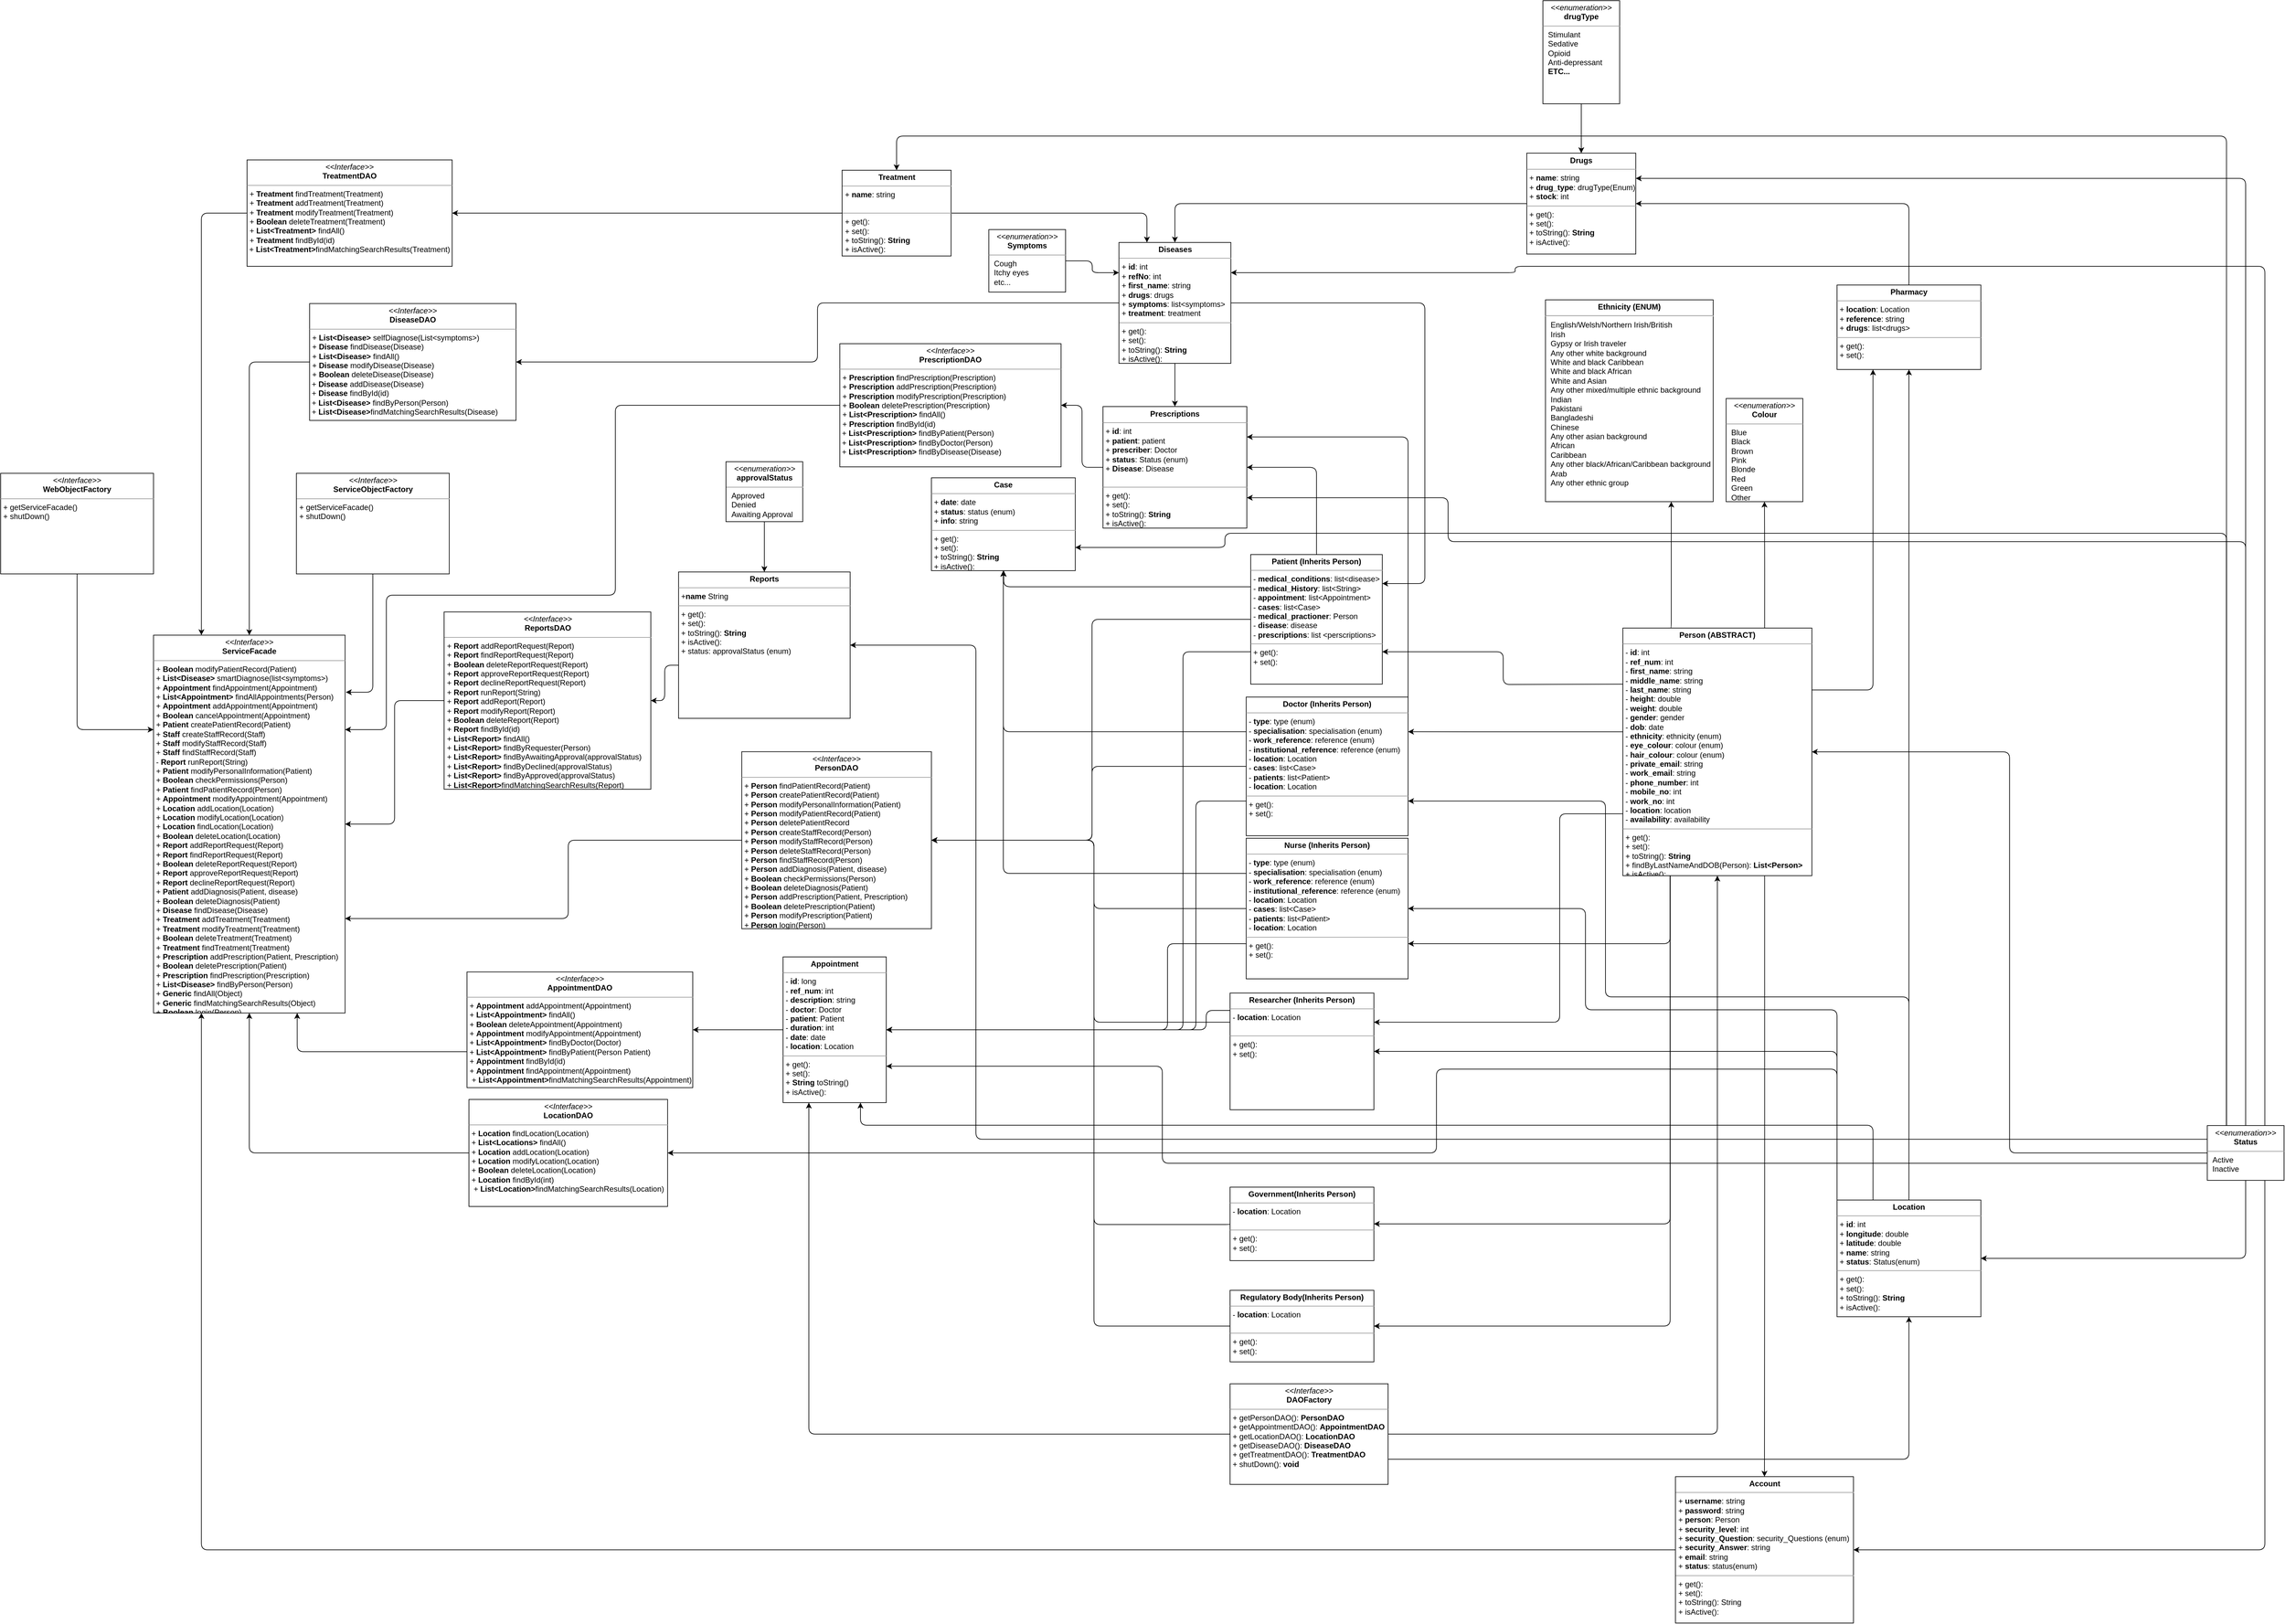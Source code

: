 <mxfile version="12.7.9" type="device"><diagram id="IaRB0hSCrIcvMKdp6ZIT" name="Class Diagram"><mxGraphModel dx="-6738" dy="4816" grid="0" gridSize="10" guides="1" tooltips="1" connect="1" arrows="1" fold="1" page="0" pageScale="1" pageWidth="827" pageHeight="1169" math="0" shadow="0"><root><mxCell id="0"/><mxCell id="1" parent="0"/><mxCell id="vXPy6y1DT_VZv1KYZCPj-5" style="edgeStyle=orthogonalEdgeStyle;rounded=1;orthogonalLoop=1;jettySize=auto;html=1;entryX=1;entryY=0.75;entryDx=0;entryDy=0;" parent="1" target="WB3Wu1iv00L5q_47RCzI-15" edge="1"><mxGeometry relative="1" as="geometry"><Array as="points"/><mxPoint x="11527" y="-2223" as="sourcePoint"/></mxGeometry></mxCell><mxCell id="vXPy6y1DT_VZv1KYZCPj-6" style="edgeStyle=orthogonalEdgeStyle;rounded=1;orthogonalLoop=1;jettySize=auto;html=1;entryX=1;entryY=0.25;entryDx=0;entryDy=0;exitX=0.006;exitY=0.419;exitDx=0;exitDy=0;exitPerimeter=0;" parent="1" source="WB3Wu1iv00L5q_47RCzI-1" target="WB3Wu1iv00L5q_47RCzI-19" edge="1"><mxGeometry relative="1" as="geometry"><mxPoint x="11526" y="-2090" as="sourcePoint"/><Array as="points"/></mxGeometry></mxCell><mxCell id="vXPy6y1DT_VZv1KYZCPj-7" style="edgeStyle=orthogonalEdgeStyle;rounded=1;orthogonalLoop=1;jettySize=auto;html=1;exitX=0;exitY=0.75;exitDx=0;exitDy=0;entryX=1;entryY=0.25;entryDx=0;entryDy=0;" parent="1" source="WB3Wu1iv00L5q_47RCzI-1" target="WB3Wu1iv00L5q_47RCzI-20" edge="1"><mxGeometry relative="1" as="geometry"><mxPoint x="11183" y="-1738" as="targetPoint"/><Array as="points"><mxPoint x="11427" y="-2022"/><mxPoint x="11427" y="-1699"/></Array></mxGeometry></mxCell><mxCell id="vXPy6y1DT_VZv1KYZCPj-26" style="edgeStyle=orthogonalEdgeStyle;rounded=1;orthogonalLoop=1;jettySize=auto;html=1;exitX=0.75;exitY=0;exitDx=0;exitDy=0;entryX=0.5;entryY=1;entryDx=0;entryDy=0;" parent="1" source="WB3Wu1iv00L5q_47RCzI-1" target="ZuSviFcKi3NEBJjK7SzU-4" edge="1"><mxGeometry relative="1" as="geometry"><mxPoint x="11749" y="-2506" as="targetPoint"/></mxGeometry></mxCell><mxCell id="vXPy6y1DT_VZv1KYZCPj-30" style="edgeStyle=orthogonalEdgeStyle;rounded=1;orthogonalLoop=1;jettySize=auto;html=1;exitX=0.25;exitY=0;exitDx=0;exitDy=0;entryX=0.75;entryY=1;entryDx=0;entryDy=0;" parent="1" source="WB3Wu1iv00L5q_47RCzI-1" target="WB3Wu1iv00L5q_47RCzI-3" edge="1"><mxGeometry relative="1" as="geometry"><Array as="points"><mxPoint x="11600" y="-2310"/></Array></mxGeometry></mxCell><mxCell id="vXPy6y1DT_VZv1KYZCPj-38" style="edgeStyle=orthogonalEdgeStyle;rounded=1;orthogonalLoop=1;jettySize=auto;html=1;exitX=0.75;exitY=1;exitDx=0;exitDy=0;entryX=0.5;entryY=0;entryDx=0;entryDy=0;" parent="1" source="WB3Wu1iv00L5q_47RCzI-1" target="WB3Wu1iv00L5q_47RCzI-18" edge="1"><mxGeometry relative="1" as="geometry"/></mxCell><mxCell id="7xDkSlq_fwZCLqR9VBD7-11" style="edgeStyle=orthogonalEdgeStyle;rounded=1;orthogonalLoop=1;jettySize=auto;html=1;exitX=0.25;exitY=1;exitDx=0;exitDy=0;entryX=1;entryY=0.75;entryDx=0;entryDy=0;" parent="1" source="WB3Wu1iv00L5q_47RCzI-1" target="7xDkSlq_fwZCLqR9VBD7-7" edge="1"><mxGeometry relative="1" as="geometry"/></mxCell><mxCell id="7xDkSlq_fwZCLqR9VBD7-13" style="edgeStyle=orthogonalEdgeStyle;rounded=1;orthogonalLoop=1;jettySize=auto;html=1;exitX=0.25;exitY=1;exitDx=0;exitDy=0;entryX=1;entryY=0.5;entryDx=0;entryDy=0;" parent="1" source="WB3Wu1iv00L5q_47RCzI-1" target="7xDkSlq_fwZCLqR9VBD7-4" edge="1"><mxGeometry relative="1" as="geometry"/></mxCell><mxCell id="7xDkSlq_fwZCLqR9VBD7-14" style="edgeStyle=orthogonalEdgeStyle;rounded=1;orthogonalLoop=1;jettySize=auto;html=1;exitX=0.25;exitY=1;exitDx=0;exitDy=0;entryX=1;entryY=0.5;entryDx=0;entryDy=0;" parent="1" source="WB3Wu1iv00L5q_47RCzI-1" target="7xDkSlq_fwZCLqR9VBD7-6" edge="1"><mxGeometry relative="1" as="geometry"/></mxCell><mxCell id="7xDkSlq_fwZCLqR9VBD7-18" style="edgeStyle=orthogonalEdgeStyle;rounded=1;orthogonalLoop=1;jettySize=auto;html=1;exitX=1;exitY=0.25;exitDx=0;exitDy=0;entryX=0.25;entryY=1;entryDx=0;entryDy=0;" parent="1" source="WB3Wu1iv00L5q_47RCzI-1" target="WB3Wu1iv00L5q_47RCzI-23" edge="1"><mxGeometry relative="1" as="geometry"/></mxCell><mxCell id="WB3Wu1iv00L5q_47RCzI-1" value="&lt;p style=&quot;margin: 0px ; margin-top: 4px ; text-align: center&quot;&gt;&lt;b&gt;Person (ABSTRACT)&lt;/b&gt;&lt;/p&gt;&lt;hr size=&quot;1&quot;&gt;&lt;p style=&quot;margin: 0px ; margin-left: 4px&quot;&gt;- &lt;b&gt;id&lt;/b&gt;: int&lt;br&gt;&lt;/p&gt;&lt;p style=&quot;margin: 0px ; margin-left: 4px&quot;&gt;- &lt;b&gt;ref_num&lt;/b&gt;: int&lt;/p&gt;&lt;p style=&quot;margin: 0px ; margin-left: 4px&quot;&gt;- &lt;b&gt;first_name&lt;/b&gt;: string&lt;/p&gt;&lt;p style=&quot;margin: 0px ; margin-left: 4px&quot;&gt;- &lt;b&gt;middle_name&lt;/b&gt;: string&lt;br&gt;&lt;/p&gt;&lt;p style=&quot;margin: 0px ; margin-left: 4px&quot;&gt;- &lt;b&gt;last_name&lt;/b&gt;: string&lt;br&gt;&lt;/p&gt;&lt;p style=&quot;margin: 0px ; margin-left: 4px&quot;&gt;- &lt;b&gt;height&lt;/b&gt;: double&lt;br&gt;&lt;/p&gt;&lt;p style=&quot;margin: 0px ; margin-left: 4px&quot;&gt;- &lt;b&gt;weight&lt;/b&gt;: double&lt;br&gt;&lt;/p&gt;&lt;p style=&quot;margin: 0px ; margin-left: 4px&quot;&gt;- &lt;b&gt;gender&lt;/b&gt;: gender&lt;br&gt;&lt;/p&gt;&lt;p style=&quot;margin: 0px ; margin-left: 4px&quot;&gt;- &lt;b&gt;dob&lt;/b&gt;: date&lt;br&gt;&lt;/p&gt;&lt;p style=&quot;margin: 0px ; margin-left: 4px&quot;&gt;- &lt;b&gt;ethnicity&lt;/b&gt;: ethnicity (enum)&lt;br&gt;&lt;/p&gt;&lt;p style=&quot;margin: 0px ; margin-left: 4px&quot;&gt;- &lt;b&gt;eye_colour&lt;/b&gt;: colour (enum)&lt;br&gt;&lt;/p&gt;&lt;p style=&quot;margin: 0px ; margin-left: 4px&quot;&gt;- &lt;b&gt;hair_colour&lt;/b&gt;: colour (enum)&lt;br&gt;&lt;/p&gt;&lt;p style=&quot;margin: 0px ; margin-left: 4px&quot;&gt;- &lt;b&gt;private_email&lt;/b&gt;: string&lt;br&gt;&lt;/p&gt;&lt;p style=&quot;margin: 0px ; margin-left: 4px&quot;&gt;- &lt;b&gt;work_email&lt;/b&gt;: string&lt;br&gt;&lt;/p&gt;&lt;p style=&quot;margin: 0px ; margin-left: 4px&quot;&gt;- &lt;b&gt;phone_number&lt;/b&gt;: int&lt;br&gt;&lt;/p&gt;&lt;p style=&quot;margin: 0px ; margin-left: 4px&quot;&gt;- &lt;b&gt;mobile_no&lt;/b&gt;: int&lt;br&gt;&lt;/p&gt;&lt;p style=&quot;margin: 0px ; margin-left: 4px&quot;&gt;- &lt;b&gt;work_no&lt;/b&gt;: int&lt;br&gt;&lt;/p&gt;&lt;p style=&quot;margin: 0px ; margin-left: 4px&quot;&gt;- &lt;b&gt;location&lt;/b&gt;: location&lt;/p&gt;&lt;p style=&quot;margin: 0px ; margin-left: 4px&quot;&gt;- &lt;b&gt;availability&lt;/b&gt;: availability&lt;/p&gt;&lt;hr size=&quot;1&quot;&gt;&lt;p style=&quot;margin: 0px ; margin-left: 4px&quot;&gt;+ get():&lt;/p&gt;&lt;p style=&quot;margin: 0px ; margin-left: 4px&quot;&gt;+ set():&lt;/p&gt;&lt;p style=&quot;margin: 0px ; margin-left: 4px&quot;&gt;+ toString(): &lt;b&gt;String&lt;/b&gt;&lt;/p&gt;&lt;p style=&quot;margin: 0px ; margin-left: 4px&quot;&gt;+&lt;b&gt;&amp;nbsp;&lt;/b&gt;findByLastNameAndDOB(Person): &lt;b&gt;List&amp;lt;Person&amp;gt;&lt;/b&gt;&lt;/p&gt;&lt;p style=&quot;margin: 0px ; margin-left: 4px&quot;&gt;+ isActive():&lt;b&gt;&lt;br&gt;&lt;/b&gt;&lt;/p&gt;" style="verticalAlign=top;align=left;overflow=fill;fontSize=12;fontFamily=Helvetica;html=1;" parent="1" vertex="1"><mxGeometry x="11525" y="-2310" width="293" height="384" as="geometry"/></mxCell><mxCell id="WB3Wu1iv00L5q_47RCzI-3" value="&lt;p style=&quot;margin: 4px 0px 0px ; text-align: center&quot;&gt;&lt;b&gt;Ethnicity (ENUM)&lt;/b&gt;&lt;/p&gt;&lt;hr&gt;&lt;p style=&quot;margin: 0px ; margin-left: 8px&quot;&gt;English/Welsh/Northern Irish/British&lt;/p&gt;&lt;p style=&quot;margin: 0px ; margin-left: 8px&quot;&gt;Irish&lt;/p&gt;&lt;p style=&quot;margin: 0px ; margin-left: 8px&quot;&gt;Gypsy or Irish traveler&lt;/p&gt;&lt;p style=&quot;margin: 0px ; margin-left: 8px&quot;&gt;Any other white background&lt;/p&gt;&lt;p style=&quot;margin: 0px ; margin-left: 8px&quot;&gt;White and black Caribbean&lt;/p&gt;&lt;p style=&quot;margin: 0px ; margin-left: 8px&quot;&gt;White and black African&lt;br&gt;&lt;/p&gt;&lt;p style=&quot;margin: 0px ; margin-left: 8px&quot;&gt;White and Asian&lt;br&gt;&lt;/p&gt;&lt;p style=&quot;margin: 0px ; margin-left: 8px&quot;&gt;Any other mixed/multiple ethnic background&lt;/p&gt;&lt;p style=&quot;margin: 0px ; margin-left: 8px&quot;&gt;Indian&lt;/p&gt;&lt;p style=&quot;margin: 0px ; margin-left: 8px&quot;&gt;Pakistani&lt;/p&gt;&lt;p style=&quot;margin: 0px ; margin-left: 8px&quot;&gt;Bangladeshi&lt;/p&gt;&lt;p style=&quot;margin: 0px ; margin-left: 8px&quot;&gt;Chinese&lt;/p&gt;&lt;p style=&quot;margin: 0px ; margin-left: 8px&quot;&gt;Any other asian background&lt;/p&gt;&lt;p style=&quot;margin: 0px ; margin-left: 8px&quot;&gt;African&lt;/p&gt;&lt;p style=&quot;margin: 0px ; margin-left: 8px&quot;&gt;Caribbean&lt;/p&gt;&lt;p style=&quot;margin: 0px ; margin-left: 8px&quot;&gt;Any other black/African/Caribbean background&lt;/p&gt;&lt;p style=&quot;margin: 0px ; margin-left: 8px&quot;&gt;Arab&lt;/p&gt;&lt;p style=&quot;margin: 0px ; margin-left: 8px&quot;&gt;Any other ethnic group&lt;/p&gt;" style="verticalAlign=top;align=left;overflow=fill;fontSize=12;fontFamily=Helvetica;html=1;" parent="1" vertex="1"><mxGeometry x="11405" y="-2819" width="260" height="313" as="geometry"/></mxCell><mxCell id="vXPy6y1DT_VZv1KYZCPj-20" style="edgeStyle=orthogonalEdgeStyle;rounded=1;orthogonalLoop=1;jettySize=auto;html=1;exitX=1;exitY=0.5;exitDx=0;exitDy=0;entryX=0.5;entryY=1;entryDx=0;entryDy=0;" parent="1" source="WB3Wu1iv00L5q_47RCzI-6" target="WB3Wu1iv00L5q_47RCzI-1" edge="1"><mxGeometry relative="1" as="geometry"/></mxCell><mxCell id="vXPy6y1DT_VZv1KYZCPj-21" style="edgeStyle=orthogonalEdgeStyle;rounded=1;orthogonalLoop=1;jettySize=auto;html=1;exitX=0;exitY=0.5;exitDx=0;exitDy=0;entryX=0.25;entryY=1;entryDx=0;entryDy=0;" parent="1" source="WB3Wu1iv00L5q_47RCzI-6" target="vXPy6y1DT_VZv1KYZCPj-15" edge="1"><mxGeometry relative="1" as="geometry"/></mxCell><mxCell id="QRkijmMvW_mW7NwWG8h7-26" style="edgeStyle=orthogonalEdgeStyle;rounded=1;orthogonalLoop=1;jettySize=auto;html=1;exitX=1;exitY=0.75;exitDx=0;exitDy=0;entryX=0.5;entryY=1;entryDx=0;entryDy=0;" parent="1" source="WB3Wu1iv00L5q_47RCzI-6" target="vXPy6y1DT_VZv1KYZCPj-37" edge="1"><mxGeometry relative="1" as="geometry"/></mxCell><mxCell id="WB3Wu1iv00L5q_47RCzI-6" value="&lt;p style=&quot;margin: 0px ; margin-top: 4px ; text-align: center&quot;&gt;&lt;i&gt;&amp;lt;&amp;lt;Interface&amp;gt;&amp;gt;&lt;/i&gt;&lt;br&gt;&lt;b&gt;DAOFactory&lt;/b&gt;&lt;/p&gt;&lt;hr size=&quot;1&quot;&gt;&lt;p style=&quot;margin: 0px ; margin-left: 4px&quot;&gt;&lt;/p&gt;&lt;p style=&quot;margin: 0px ; margin-left: 4px&quot;&gt;+ getPersonDAO(): &lt;b&gt;PersonDAO&lt;/b&gt;&lt;br&gt;+ getAppointmentDAO(): &lt;b&gt;AppointmentDAO&lt;/b&gt;&lt;br&gt;&lt;/p&gt;&lt;p style=&quot;margin: 0px ; margin-left: 4px&quot;&gt;+ getLocationDAO(): &lt;b&gt;LocationDAO&lt;/b&gt;&lt;/p&gt;&lt;p style=&quot;margin: 0px ; margin-left: 4px&quot;&gt;+ getDiseaseDAO(): &lt;b&gt;DiseaseDAO&lt;/b&gt;&lt;br&gt;&lt;/p&gt;&lt;p style=&quot;margin: 0px ; margin-left: 4px&quot;&gt;+ getTreatmentDAO(): &lt;b&gt;TreatmentDAO&lt;/b&gt;&lt;br&gt;&lt;/p&gt;&lt;p style=&quot;margin: 0px ; margin-left: 4px&quot;&gt;+ shutDown(): &lt;b&gt;void&lt;/b&gt;&lt;/p&gt;" style="verticalAlign=top;align=left;overflow=fill;fontSize=12;fontFamily=Helvetica;html=1;" parent="1" vertex="1"><mxGeometry x="10916" y="-1138" width="245" height="156" as="geometry"/></mxCell><mxCell id="vXPy6y1DT_VZv1KYZCPj-33" style="edgeStyle=orthogonalEdgeStyle;rounded=1;orthogonalLoop=1;jettySize=auto;html=1;entryX=0.75;entryY=1;entryDx=0;entryDy=0;" parent="1" source="WB3Wu1iv00L5q_47RCzI-7" target="WB3Wu1iv00L5q_47RCzI-11" edge="1"><mxGeometry relative="1" as="geometry"><Array as="points"><mxPoint x="9470" y="-1653"/></Array></mxGeometry></mxCell><mxCell id="WB3Wu1iv00L5q_47RCzI-7" value="&lt;p style=&quot;margin: 0px ; margin-top: 4px ; text-align: center&quot;&gt;&lt;i&gt;&amp;lt;&amp;lt;Interface&amp;gt;&amp;gt;&lt;/i&gt;&lt;br&gt;&lt;b&gt;AppointmentDAO&lt;/b&gt;&lt;/p&gt;&lt;hr size=&quot;1&quot;&gt;&lt;p style=&quot;margin: 0px ; margin-left: 4px&quot;&gt;&lt;/p&gt;&lt;p style=&quot;margin: 0px ; margin-left: 4px&quot;&gt;&lt;span&gt;+ &lt;b&gt;Appointment&lt;/b&gt; addAppointment(Appointment)&lt;/span&gt;&lt;br&gt;&lt;/p&gt;&lt;p style=&quot;margin: 0px ; margin-left: 4px&quot;&gt;+ &lt;b&gt;List&amp;lt;Appointment&amp;gt;&lt;/b&gt; findAll()&lt;/p&gt;&lt;p style=&quot;margin: 0px ; margin-left: 4px&quot;&gt;&lt;span&gt;+ &lt;/span&gt;&lt;b&gt;Boolean&lt;/b&gt;&lt;span&gt; deleteAppointment(Appointment)&lt;/span&gt;&lt;br&gt;&lt;/p&gt;&lt;p style=&quot;margin: 0px ; margin-left: 4px&quot;&gt;+ &lt;b&gt;Appointment &lt;/b&gt;modifyAppointment(Appointment)&lt;/p&gt;&lt;p style=&quot;margin: 0px ; margin-left: 4px&quot;&gt;+ &lt;b&gt;List&amp;lt;Appointment&amp;gt;&lt;/b&gt; findByDoctor(Doctor)&lt;/p&gt;&lt;p style=&quot;margin: 0px ; margin-left: 4px&quot;&gt;+ &lt;b&gt;List&amp;lt;Appointment&amp;gt;&lt;/b&gt; findByPatient(Person Patient)&lt;/p&gt;&lt;p style=&quot;margin: 0px ; margin-left: 4px&quot;&gt;+ &lt;b&gt;Appointment &lt;/b&gt;findById(id)&lt;/p&gt;&lt;p style=&quot;margin: 0px ; margin-left: 4px&quot;&gt;+ &lt;b&gt;Appointment &lt;/b&gt;findAppointment(Appointment)&lt;/p&gt;&lt;p style=&quot;margin: 0px ; margin-left: 4px&quot;&gt;&amp;nbsp;+&amp;nbsp;&lt;b&gt;List&amp;lt;Appointment&amp;gt;&lt;/b&gt;findMatchingSearchResults(Appointment)&lt;br&gt;&lt;/p&gt;" style="verticalAlign=top;align=left;overflow=fill;fontSize=12;fontFamily=Helvetica;html=1;" parent="1" vertex="1"><mxGeometry x="9733" y="-1776.75" width="350" height="179.5" as="geometry"/></mxCell><mxCell id="vXPy6y1DT_VZv1KYZCPj-34" style="edgeStyle=orthogonalEdgeStyle;rounded=1;orthogonalLoop=1;jettySize=auto;html=1;exitX=0;exitY=0.5;exitDx=0;exitDy=0;entryX=1;entryY=0.75;entryDx=0;entryDy=0;" parent="1" source="WB3Wu1iv00L5q_47RCzI-8" target="WB3Wu1iv00L5q_47RCzI-11" edge="1"><mxGeometry relative="1" as="geometry"><mxPoint x="9517" y="-2033" as="targetPoint"/><Array as="points"><mxPoint x="9890" y="-1981"/><mxPoint x="9890" y="-1859"/></Array></mxGeometry></mxCell><mxCell id="WB3Wu1iv00L5q_47RCzI-8" value="&lt;p style=&quot;margin: 0px ; margin-top: 4px ; text-align: center&quot;&gt;&lt;i&gt;&amp;lt;&amp;lt;Interface&amp;gt;&amp;gt;&lt;/i&gt;&lt;br&gt;&lt;b&gt;PersonDAO&lt;/b&gt;&lt;/p&gt;&lt;hr size=&quot;1&quot;&gt;&lt;p style=&quot;margin: 0px ; margin-left: 4px&quot;&gt;&lt;/p&gt;&lt;p style=&quot;margin: 0px 0px 0px 4px&quot;&gt;+ &lt;b&gt;Person&amp;nbsp;&lt;/b&gt;findPatientRecord(Patient)&lt;br&gt;&lt;/p&gt;&lt;p style=&quot;margin: 0px 0px 0px 4px&quot;&gt;+ &lt;b&gt;Person&amp;nbsp;&lt;/b&gt;createPatientRecord(Patient)&lt;/p&gt;&lt;p style=&quot;margin: 0px 0px 0px 4px&quot;&gt;+ &lt;b&gt;Person&amp;nbsp;&lt;/b&gt;modifyPersonalInformation(Patient)&lt;/p&gt;&lt;p style=&quot;margin: 0px 0px 0px 4px&quot;&gt;+ &lt;b&gt;Person &lt;/b&gt;modifyPatientRecord(Patient)&lt;/p&gt;&lt;p style=&quot;margin: 0px 0px 0px 4px&quot;&gt;+ &lt;b&gt;Person &lt;/b&gt;deletePatientRecord&lt;/p&gt;&lt;p style=&quot;margin: 0px 0px 0px 4px&quot;&gt;+ &lt;b&gt;Person&amp;nbsp;&lt;/b&gt;createStaffRecord(Person)&lt;/p&gt;&lt;p style=&quot;margin: 0px 0px 0px 4px&quot;&gt;+ &lt;b&gt;Person&amp;nbsp;&lt;/b&gt;modifyStaffRecord(Person)&lt;/p&gt;&lt;p style=&quot;margin: 0px 0px 0px 4px&quot;&gt;+ &lt;b&gt;Person &lt;/b&gt;deleteStaffRecord(Person)&lt;/p&gt;&lt;p style=&quot;margin: 0px 0px 0px 4px&quot;&gt;+ &lt;b&gt;Person&amp;nbsp;&lt;/b&gt;findStaffRecord(Person)&lt;/p&gt;&lt;p style=&quot;margin: 0px 0px 0px 4px&quot;&gt;+ &lt;b&gt;Person&amp;nbsp;&lt;/b&gt;addDiagnosis(Patient, disease)&lt;/p&gt;&lt;p style=&quot;margin: 0px 0px 0px 4px&quot;&gt;+&amp;nbsp;&lt;b&gt;Boolean&amp;nbsp;&lt;/b&gt;checkPermissions(Person)&lt;/p&gt;&lt;p style=&quot;margin: 0px 0px 0px 4px&quot;&gt;+&amp;nbsp;&lt;b&gt;Boolean&amp;nbsp;&lt;/b&gt;deleteDiagnosis(Patient)&lt;/p&gt;&lt;p style=&quot;margin: 0px 0px 0px 4px&quot;&gt;+ &lt;b&gt;Person&amp;nbsp;&lt;/b&gt;addPrescription(Patient, Prescription)&lt;/p&gt;&lt;p style=&quot;margin: 0px 0px 0px 4px&quot;&gt;+&amp;nbsp;&lt;b&gt;Boolean&amp;nbsp;&lt;/b&gt;deletePrescription(Patient)&lt;/p&gt;&lt;p style=&quot;margin: 0px 0px 0px 4px&quot;&gt;+ &lt;b&gt;Person &lt;/b&gt;modifyPrescription(Patient)&lt;/p&gt;&lt;p style=&quot;margin: 0px 0px 0px 4px&quot;&gt;+ &lt;b&gt;Person &lt;/b&gt;login(Person)&lt;/p&gt;&lt;p style=&quot;margin: 0px 0px 0px 4px&quot;&gt;&lt;br&gt;&lt;/p&gt;&lt;div&gt;&lt;br&gt;&lt;/div&gt;&lt;div&gt;&lt;br&gt;&lt;/div&gt;&lt;div&gt;&lt;br&gt;&lt;/div&gt;&lt;div&gt;&lt;br&gt;&lt;/div&gt;" style="verticalAlign=top;align=left;overflow=fill;fontSize=12;fontFamily=Helvetica;html=1;" parent="1" vertex="1"><mxGeometry x="10159" y="-2118.25" width="294" height="274.5" as="geometry"/></mxCell><mxCell id="vXPy6y1DT_VZv1KYZCPj-23" style="edgeStyle=orthogonalEdgeStyle;rounded=1;orthogonalLoop=1;jettySize=auto;html=1;exitX=0.5;exitY=1;exitDx=0;exitDy=0;entryX=0;entryY=0.25;entryDx=0;entryDy=0;" parent="1" source="WB3Wu1iv00L5q_47RCzI-9" target="WB3Wu1iv00L5q_47RCzI-11" edge="1"><mxGeometry relative="1" as="geometry"/></mxCell><mxCell id="WB3Wu1iv00L5q_47RCzI-9" value="&lt;p style=&quot;margin: 0px ; margin-top: 4px ; text-align: center&quot;&gt;&lt;i&gt;&amp;lt;&amp;lt;Interface&amp;gt;&amp;gt;&lt;/i&gt;&lt;br&gt;&lt;b&gt;WebObjectFactory&lt;/b&gt;&lt;/p&gt;&lt;hr size=&quot;1&quot;&gt;&lt;p style=&quot;margin: 0px ; margin-left: 4px&quot;&gt;&lt;/p&gt;&lt;p style=&quot;margin: 0px ; margin-left: 4px&quot;&gt;+ getServiceFacade()&lt;br&gt;+ shutDown()&lt;br&gt;&lt;/p&gt;" style="verticalAlign=top;align=left;overflow=fill;fontSize=12;fontFamily=Helvetica;html=1;" parent="1" vertex="1"><mxGeometry x="9010" y="-2550" width="237" height="156" as="geometry"/></mxCell><mxCell id="vXPy6y1DT_VZv1KYZCPj-24" style="edgeStyle=orthogonalEdgeStyle;rounded=1;orthogonalLoop=1;jettySize=auto;html=1;exitX=0.5;exitY=1;exitDx=0;exitDy=0;entryX=1.004;entryY=0.151;entryDx=0;entryDy=0;entryPerimeter=0;" parent="1" source="WB3Wu1iv00L5q_47RCzI-10" target="WB3Wu1iv00L5q_47RCzI-11" edge="1"><mxGeometry relative="1" as="geometry"><Array as="points"><mxPoint x="9587" y="-2210"/></Array></mxGeometry></mxCell><mxCell id="WB3Wu1iv00L5q_47RCzI-10" value="&lt;p style=&quot;margin: 0px ; margin-top: 4px ; text-align: center&quot;&gt;&lt;i&gt;&amp;lt;&amp;lt;Interface&amp;gt;&amp;gt;&lt;/i&gt;&lt;br&gt;&lt;b&gt;ServiceObjectFactory&lt;/b&gt;&lt;/p&gt;&lt;hr size=&quot;1&quot;&gt;&lt;p style=&quot;margin: 0px ; margin-left: 4px&quot;&gt;&lt;/p&gt;&lt;p style=&quot;margin: 0px ; margin-left: 4px&quot;&gt;+ getServiceFacade()&lt;br&gt;+ shutDown()&lt;br&gt;&lt;/p&gt;" style="verticalAlign=top;align=left;overflow=fill;fontSize=12;fontFamily=Helvetica;html=1;" parent="1" vertex="1"><mxGeometry x="9468.5" y="-2550" width="237" height="156" as="geometry"/></mxCell><mxCell id="WB3Wu1iv00L5q_47RCzI-11" value="&lt;p style=&quot;margin: 0px ; margin-top: 4px ; text-align: center&quot;&gt;&lt;i&gt;&amp;lt;&amp;lt;Interface&amp;gt;&amp;gt;&lt;/i&gt;&lt;br&gt;&lt;b&gt;ServiceFacade&lt;/b&gt;&lt;/p&gt;&lt;hr size=&quot;1&quot;&gt;&lt;p style=&quot;margin: 0px ; margin-left: 4px&quot;&gt;&lt;/p&gt;&lt;p style=&quot;margin: 0px 0px 0px 4px&quot;&gt;&lt;span&gt;+ &lt;/span&gt;&lt;b&gt;Boolean&lt;/b&gt;&lt;span&gt; modifyPatientRecord(Patient)&lt;/span&gt;&lt;br&gt;&lt;/p&gt;&lt;p style=&quot;margin: 0px 0px 0px 4px&quot;&gt;+ &lt;b&gt;List&amp;lt;Disease&amp;gt;&lt;/b&gt; smartDiagnose(list&amp;lt;symptoms&amp;gt;)&lt;/p&gt;&lt;p style=&quot;margin: 0px 0px 0px 4px&quot;&gt;&lt;span&gt;+ &lt;/span&gt;&lt;b&gt;Appointment&lt;/b&gt;&lt;span&gt; findAppointment(Appointment)&lt;/span&gt;&lt;br&gt;&lt;/p&gt;&lt;p style=&quot;margin: 0px 0px 0px 4px&quot;&gt;+ &lt;b&gt;List&amp;lt;Appointment&amp;gt;&amp;nbsp;&lt;/b&gt;findAllAppointments(Person)&lt;/p&gt;&lt;p style=&quot;margin: 0px 0px 0px 4px&quot;&gt;+ &lt;b&gt;Appointment&lt;/b&gt; addAppointment(Appointment)&lt;/p&gt;&lt;p style=&quot;margin: 0px 0px 0px 4px&quot;&gt;+ &lt;b&gt;Boolean&lt;/b&gt;&amp;nbsp;cancelAppointment(Appointment)&lt;/p&gt;&lt;p style=&quot;margin: 0px 0px 0px 4px&quot;&gt;+ &lt;b&gt;Patient&lt;/b&gt; createPatientRecord(Patient)&lt;/p&gt;&lt;p style=&quot;margin: 0px 0px 0px 4px&quot;&gt;+ &lt;b&gt;Staff&lt;/b&gt; createStaffRecord(Staff)&lt;/p&gt;&lt;p style=&quot;margin: 0px 0px 0px 4px&quot;&gt;+ &lt;b&gt;Staff&lt;/b&gt; modifyStaffRecord(Staff)&lt;/p&gt;&lt;p style=&quot;margin: 0px 0px 0px 4px&quot;&gt;+ &lt;b&gt;Staff&lt;/b&gt; findStaffRecord(Staff)&lt;/p&gt;&lt;p style=&quot;margin: 0px 0px 0px 4px&quot;&gt;-&lt;b&gt; Report&lt;/b&gt; runReport(String)&lt;/p&gt;&lt;p style=&quot;margin: 0px 0px 0px 4px&quot;&gt;+ &lt;b&gt;Patient&lt;/b&gt; modifyPersonalInformation(Patient)&lt;/p&gt;&lt;p style=&quot;margin: 0px 0px 0px 4px&quot;&gt;+ &lt;b&gt;Boolean &lt;/b&gt;checkPermissions(Person)&lt;/p&gt;&lt;p style=&quot;margin: 0px 0px 0px 4px&quot;&gt;+ &lt;b&gt;Patient &lt;/b&gt;findPatientRecord(Person)&lt;/p&gt;&lt;p style=&quot;margin: 0px 0px 0px 4px&quot;&gt;+ &lt;b&gt;Appointment &lt;/b&gt;modifyAppointment(Appointment)&lt;/p&gt;&lt;p style=&quot;margin: 0px 0px 0px 4px&quot;&gt;+ &lt;b&gt;Location &lt;/b&gt;addLocation(Location)&lt;/p&gt;&lt;p style=&quot;margin: 0px 0px 0px 4px&quot;&gt;+ &lt;b&gt;Location &lt;/b&gt;modifyLocation(Location)&lt;/p&gt;&lt;p style=&quot;margin: 0px 0px 0px 4px&quot;&gt;+ &lt;b&gt;Location &lt;/b&gt;findLocation(Location)&lt;/p&gt;&lt;p style=&quot;margin: 0px 0px 0px 4px&quot;&gt;+ &lt;b&gt;Boolean &lt;/b&gt;deleteLocation(Location)&lt;/p&gt;&lt;p style=&quot;margin: 0px 0px 0px 4px&quot;&gt;+ &lt;b&gt;Report &lt;/b&gt;addReportRequest(Report)&lt;/p&gt;&lt;p style=&quot;margin: 0px 0px 0px 4px&quot;&gt;+ &lt;b&gt;Report &lt;/b&gt;findReportRequest(Report)&lt;/p&gt;&lt;p style=&quot;margin: 0px 0px 0px 4px&quot;&gt;+ &lt;b&gt;Boolean &lt;/b&gt;deleteReportRequest(Report)&lt;/p&gt;&lt;p style=&quot;margin: 0px 0px 0px 4px&quot;&gt;+ &lt;b&gt;Report &lt;/b&gt;approveReportRequest(Report)&lt;/p&gt;&lt;p style=&quot;margin: 0px 0px 0px 4px&quot;&gt;+ &lt;b&gt;Report &lt;/b&gt;declineReportRequest(Report)&lt;/p&gt;&lt;p style=&quot;margin: 0px 0px 0px 4px&quot;&gt;&lt;span&gt;+ &lt;/span&gt;&lt;b&gt;Patient&lt;/b&gt;&lt;span&gt; addDiagnosis(Patient, disease)&lt;/span&gt;&lt;br&gt;&lt;/p&gt;&lt;p style=&quot;margin: 0px 0px 0px 4px&quot;&gt;+ &lt;b&gt;Boolean &lt;/b&gt;deleteDiagnosis(Patient)&lt;/p&gt;&lt;p style=&quot;margin: 0px 0px 0px 4px&quot;&gt;+ &lt;b&gt;Disease&lt;/b&gt; findDisease(Disease)&lt;/p&gt;&lt;p style=&quot;margin: 0px 0px 0px 4px&quot;&gt;+ &lt;b&gt;Treatment &lt;/b&gt;addTreatment(Treatment)&lt;b&gt;&amp;nbsp;&lt;/b&gt;&amp;nbsp;&lt;/p&gt;&lt;p style=&quot;margin: 0px 0px 0px 4px&quot;&gt;+ &lt;b&gt;Treatment &lt;/b&gt;modifyTreatment(Treatment)&lt;/p&gt;&lt;p style=&quot;margin: 0px 0px 0px 4px&quot;&gt;+ &lt;b&gt;Boolean&amp;nbsp;&lt;/b&gt;deleteTreatment(Treatment)&lt;/p&gt;&lt;p style=&quot;margin: 0px 0px 0px 4px&quot;&gt;+ &lt;b&gt;Treatment &lt;/b&gt;findTreatment(Treatment)&lt;/p&gt;&lt;p style=&quot;margin: 0px 0px 0px 4px&quot;&gt;+ &lt;b&gt;Prescription&lt;/b&gt; addPrescription(Patient, Prescription&lt;span&gt;)&lt;/span&gt;&lt;/p&gt;&lt;p style=&quot;margin: 0px 0px 0px 4px&quot;&gt;&lt;span&gt;+ &lt;b&gt;Boolean &lt;/b&gt;deletePrescription(Patient)&lt;/span&gt;&lt;/p&gt;&lt;p style=&quot;margin: 0px 0px 0px 4px&quot;&gt;&lt;span&gt;+ &lt;b&gt;Prescription &lt;/b&gt;findPrescription(Prescription)&lt;/span&gt;&lt;/p&gt;&lt;p style=&quot;margin: 0px 0px 0px 4px&quot;&gt;+ &lt;b&gt;List&amp;lt;Disease&amp;gt;&lt;/b&gt; findByPerson(Person)&lt;/p&gt;&lt;p style=&quot;margin: 0px 0px 0px 4px&quot;&gt;+ &lt;b&gt;Generic &lt;/b&gt;findAll(Object)&lt;/p&gt;&lt;p style=&quot;margin: 0px 0px 0px 4px&quot;&gt;+ &lt;b&gt;Generic &lt;/b&gt;findMatchingSearchResults(Object)&lt;/p&gt;&lt;p style=&quot;margin: 0px 0px 0px 4px&quot;&gt;+ &lt;b&gt;Boolean &lt;/b&gt;login(Person)&lt;/p&gt;&lt;p style=&quot;margin: 0px 0px 0px 4px&quot;&gt;&lt;br&gt;&lt;/p&gt;" style="verticalAlign=top;align=left;overflow=fill;fontSize=12;fontFamily=Helvetica;html=1;" parent="1" vertex="1"><mxGeometry x="9247" y="-2299" width="297" height="586" as="geometry"/></mxCell><mxCell id="QRkijmMvW_mW7NwWG8h7-30" style="edgeStyle=orthogonalEdgeStyle;rounded=1;orthogonalLoop=1;jettySize=auto;html=1;exitX=0;exitY=0.5;exitDx=0;exitDy=0;entryX=0.5;entryY=0;entryDx=0;entryDy=0;" parent="1" source="WB3Wu1iv00L5q_47RCzI-12" target="WB3Wu1iv00L5q_47RCzI-14" edge="1"><mxGeometry relative="1" as="geometry"/></mxCell><mxCell id="WB3Wu1iv00L5q_47RCzI-12" value="&lt;p style=&quot;margin: 0px ; margin-top: 4px ; text-align: center&quot;&gt;&lt;b&gt;Drugs&lt;/b&gt;&lt;/p&gt;&lt;hr size=&quot;1&quot;&gt;&lt;p style=&quot;margin: 0px ; margin-left: 4px&quot;&gt;+ &lt;b&gt;name&lt;/b&gt;: string&lt;/p&gt;&lt;p style=&quot;margin: 0px ; margin-left: 4px&quot;&gt;+ &lt;b&gt;drug_type&lt;/b&gt;: drugType(Enum)&lt;/p&gt;&lt;p style=&quot;margin: 0px ; margin-left: 4px&quot;&gt;+ &lt;b&gt;stock&lt;/b&gt;: int&lt;/p&gt;&lt;hr size=&quot;1&quot;&gt;&lt;p style=&quot;margin: 0px 0px 0px 4px&quot;&gt;+ get():&lt;/p&gt;&lt;p style=&quot;margin: 0px 0px 0px 4px&quot;&gt;+ set():&lt;/p&gt;&lt;p style=&quot;margin: 0px 0px 0px 4px&quot;&gt;+ toString(): &lt;b&gt;String&lt;/b&gt;&lt;/p&gt;&lt;p style=&quot;margin: 0px 0px 0px 4px&quot;&gt;+ isActive():&lt;b&gt;&lt;br&gt;&lt;/b&gt;&lt;/p&gt;" style="verticalAlign=top;align=left;overflow=fill;fontSize=12;fontFamily=Helvetica;html=1;" parent="1" vertex="1"><mxGeometry x="11376" y="-3046.5" width="169" height="156.5" as="geometry"/></mxCell><mxCell id="QRkijmMvW_mW7NwWG8h7-29" style="edgeStyle=orthogonalEdgeStyle;rounded=1;orthogonalLoop=1;jettySize=auto;html=1;entryX=0.5;entryY=0;entryDx=0;entryDy=0;exitX=0.5;exitY=1;exitDx=0;exitDy=0;" parent="1" source="ZuSviFcKi3NEBJjK7SzU-2" target="WB3Wu1iv00L5q_47RCzI-12" edge="1"><mxGeometry relative="1" as="geometry"><mxPoint x="11510" y="-3092" as="sourcePoint"/></mxGeometry></mxCell><mxCell id="QRkijmMvW_mW7NwWG8h7-33" style="edgeStyle=orthogonalEdgeStyle;rounded=1;orthogonalLoop=1;jettySize=auto;html=1;exitX=1;exitY=0.5;exitDx=0;exitDy=0;" parent="1" source="WB3Wu1iv00L5q_47RCzI-14" target="WB3Wu1iv00L5q_47RCzI-15" edge="1"><mxGeometry relative="1" as="geometry"><Array as="points"><mxPoint x="11218" y="-2815"/><mxPoint x="11218" y="-2379"/></Array><mxPoint x="11211" y="-2353" as="targetPoint"/></mxGeometry></mxCell><mxCell id="NhnOuz3HrOS6c1ITNscV-8" style="edgeStyle=orthogonalEdgeStyle;rounded=1;orthogonalLoop=1;jettySize=auto;html=1;exitX=0;exitY=0.5;exitDx=0;exitDy=0;entryX=1;entryY=0.5;entryDx=0;entryDy=0;" parent="1" source="WB3Wu1iv00L5q_47RCzI-14" target="NhnOuz3HrOS6c1ITNscV-7" edge="1"><mxGeometry relative="1" as="geometry"/></mxCell><mxCell id="Z241ugr7VPT9yAFJTpsx-1" style="edgeStyle=orthogonalEdgeStyle;rounded=1;orthogonalLoop=1;jettySize=auto;html=1;exitX=0.5;exitY=1;exitDx=0;exitDy=0;entryX=0.5;entryY=0;entryDx=0;entryDy=0;" edge="1" parent="1" source="WB3Wu1iv00L5q_47RCzI-14" target="VW62Vwg7SGUS0iH2NW2X-6"><mxGeometry relative="1" as="geometry"/></mxCell><mxCell id="WB3Wu1iv00L5q_47RCzI-14" value="&lt;p style=&quot;margin: 0px ; margin-top: 4px ; text-align: center&quot;&gt;&lt;b&gt;Diseases&lt;/b&gt;&lt;/p&gt;&lt;hr size=&quot;1&quot;&gt;&lt;p style=&quot;margin: 0px ; margin-left: 4px&quot;&gt;+ &lt;b&gt;id&lt;/b&gt;: int&lt;br&gt;&lt;/p&gt;&lt;p style=&quot;margin: 0px ; margin-left: 4px&quot;&gt;+ &lt;b&gt;refNo&lt;/b&gt;: int&lt;/p&gt;&lt;p style=&quot;margin: 0px ; margin-left: 4px&quot;&gt;+ &lt;b&gt;first_name&lt;/b&gt;: string&lt;/p&gt;&lt;p style=&quot;margin: 0px ; margin-left: 4px&quot;&gt;+ &lt;b&gt;drugs&lt;/b&gt;: drugs&lt;/p&gt;&lt;p style=&quot;margin: 0px ; margin-left: 4px&quot;&gt;+ &lt;b&gt;symptoms&lt;/b&gt;: list&amp;lt;symptoms&amp;gt;&lt;/p&gt;&lt;p style=&quot;margin: 0px ; margin-left: 4px&quot;&gt;+ &lt;b&gt;treatment&lt;/b&gt;: treatment&lt;/p&gt;&lt;hr size=&quot;1&quot;&gt;&lt;p style=&quot;margin: 0px ; margin-left: 4px&quot;&gt;+ get():&lt;/p&gt;&lt;p style=&quot;margin: 0px ; margin-left: 4px&quot;&gt;+ set():&amp;nbsp;&lt;/p&gt;&lt;p style=&quot;margin: 0px ; margin-left: 4px&quot;&gt;+ toString(): &lt;b&gt;String&lt;/b&gt;&lt;/p&gt;&lt;p style=&quot;margin: 0px ; margin-left: 4px&quot;&gt;+ isActive():&lt;b&gt;&lt;br&gt;&lt;/b&gt;&lt;/p&gt;" style="verticalAlign=top;align=left;overflow=fill;fontSize=12;fontFamily=Helvetica;html=1;" parent="1" vertex="1"><mxGeometry x="10743.75" y="-2908" width="173.5" height="187.5" as="geometry"/></mxCell><mxCell id="vXPy6y1DT_VZv1KYZCPj-8" style="edgeStyle=orthogonalEdgeStyle;rounded=1;orthogonalLoop=1;jettySize=auto;html=1;exitX=0;exitY=0.5;exitDx=0;exitDy=0;entryX=1;entryY=0.5;entryDx=0;entryDy=0;" parent="1" source="WB3Wu1iv00L5q_47RCzI-15" target="WB3Wu1iv00L5q_47RCzI-8" edge="1"><mxGeometry relative="1" as="geometry"><Array as="points"><mxPoint x="10702" y="-2323"/><mxPoint x="10702" y="-1981"/></Array></mxGeometry></mxCell><mxCell id="vXPy6y1DT_VZv1KYZCPj-16" style="edgeStyle=orthogonalEdgeStyle;rounded=1;orthogonalLoop=1;jettySize=auto;html=1;exitX=0;exitY=0.75;exitDx=0;exitDy=0;entryX=1;entryY=0.5;entryDx=0;entryDy=0;" parent="1" source="WB3Wu1iv00L5q_47RCzI-15" target="vXPy6y1DT_VZv1KYZCPj-15" edge="1"><mxGeometry relative="1" as="geometry"><Array as="points"><mxPoint x="10843" y="-2273"/><mxPoint x="10843" y="-1687"/></Array></mxGeometry></mxCell><mxCell id="vXPy6y1DT_VZv1KYZCPj-35" style="edgeStyle=orthogonalEdgeStyle;rounded=1;orthogonalLoop=1;jettySize=auto;html=1;exitX=0.5;exitY=0;exitDx=0;exitDy=0;" parent="1" source="WB3Wu1iv00L5q_47RCzI-15" target="DEboNgFCv-60R9psKOI6-1" edge="1"><mxGeometry relative="1" as="geometry"><Array as="points"><mxPoint x="11059" y="-2374"/><mxPoint x="10565" y="-2374"/></Array></mxGeometry></mxCell><mxCell id="MThXVM-zcjAbRzB8z8iS-4" style="edgeStyle=orthogonalEdgeStyle;rounded=1;orthogonalLoop=1;jettySize=auto;html=1;exitX=0.5;exitY=0;exitDx=0;exitDy=0;entryX=1;entryY=0.5;entryDx=0;entryDy=0;" parent="1" source="WB3Wu1iv00L5q_47RCzI-15" target="VW62Vwg7SGUS0iH2NW2X-6" edge="1"><mxGeometry relative="1" as="geometry"/></mxCell><mxCell id="WB3Wu1iv00L5q_47RCzI-15" value="&lt;p style=&quot;margin: 0px ; margin-top: 4px ; text-align: center&quot;&gt;&lt;b&gt;Patient (Inherits Person)&lt;/b&gt;&lt;/p&gt;&lt;hr size=&quot;1&quot;&gt;&lt;p style=&quot;margin: 0px ; margin-left: 4px&quot;&gt;-&lt;b&gt; medical_conditions&lt;/b&gt;: list&amp;lt;disease&amp;gt;&lt;/p&gt;&lt;p style=&quot;margin: 0px ; margin-left: 4px&quot;&gt;-&lt;b&gt; medical_History&lt;/b&gt;: list&amp;lt;String&amp;gt;&lt;/p&gt;&lt;p style=&quot;margin: 0px ; margin-left: 4px&quot;&gt;-&lt;b&gt; appointment&lt;/b&gt;: list&amp;lt;Appointment&amp;gt;&lt;/p&gt;&lt;p style=&quot;margin: 0px ; margin-left: 4px&quot;&gt;-&lt;b&gt; cases&lt;/b&gt;: list&amp;lt;Case&amp;gt;&lt;/p&gt;&lt;p style=&quot;margin: 0px ; margin-left: 4px&quot;&gt;-&amp;nbsp;&lt;b&gt;medical_practioner&lt;/b&gt;: Person&lt;/p&gt;&lt;p style=&quot;margin: 0px ; margin-left: 4px&quot;&gt;-&amp;nbsp;&lt;b&gt;disease&lt;/b&gt;: disease&lt;/p&gt;&lt;p style=&quot;margin: 0px ; margin-left: 4px&quot;&gt;-&amp;nbsp;&lt;b&gt;prescriptions&lt;/b&gt;: list &amp;lt;perscriptions&amp;gt;&lt;/p&gt;&lt;hr size=&quot;1&quot;&gt;&lt;p style=&quot;margin: 0px ; margin-left: 4px&quot;&gt;+ get():&lt;/p&gt;&lt;p style=&quot;margin: 0px ; margin-left: 4px&quot;&gt;+ set():&lt;/p&gt;&lt;p style=&quot;margin: 0px ; margin-left: 4px&quot;&gt;&lt;br&gt;&lt;/p&gt;" style="verticalAlign=top;align=left;overflow=fill;fontSize=12;fontFamily=Helvetica;html=1;" parent="1" vertex="1"><mxGeometry x="10948" y="-2424" width="204" height="201" as="geometry"/></mxCell><mxCell id="vXPy6y1DT_VZv1KYZCPj-39" style="edgeStyle=orthogonalEdgeStyle;rounded=1;orthogonalLoop=1;jettySize=auto;html=1;exitX=0;exitY=0.5;exitDx=0;exitDy=0;entryX=0.25;entryY=1;entryDx=0;entryDy=0;" parent="1" source="WB3Wu1iv00L5q_47RCzI-18" target="WB3Wu1iv00L5q_47RCzI-11" edge="1"><mxGeometry relative="1" as="geometry"/></mxCell><mxCell id="WB3Wu1iv00L5q_47RCzI-18" value="&lt;p style=&quot;margin: 0px ; margin-top: 4px ; text-align: center&quot;&gt;&lt;b&gt;Account&lt;/b&gt;&lt;/p&gt;&lt;hr size=&quot;1&quot;&gt;&lt;p style=&quot;margin: 0px ; margin-left: 4px&quot;&gt;+ &lt;b&gt;username&lt;/b&gt;: string&lt;/p&gt;&lt;p style=&quot;margin: 0px ; margin-left: 4px&quot;&gt;+ &lt;b&gt;password&lt;/b&gt;: string&lt;/p&gt;&lt;p style=&quot;margin: 0px ; margin-left: 4px&quot;&gt;+ &lt;b&gt;person&lt;/b&gt;: Person&lt;/p&gt;&lt;p style=&quot;margin: 0px ; margin-left: 4px&quot;&gt;+ &lt;b&gt;security_level&lt;/b&gt;: int&lt;/p&gt;&lt;p style=&quot;margin: 0px ; margin-left: 4px&quot;&gt;+ &lt;b&gt;security_Question&lt;/b&gt;: security_Questions (enum)&lt;/p&gt;&lt;p style=&quot;margin: 0px ; margin-left: 4px&quot;&gt;+ &lt;b&gt;security_Answer&lt;/b&gt;: string&lt;/p&gt;&lt;p style=&quot;margin: 0px ; margin-left: 4px&quot;&gt;+ &lt;b&gt;email&lt;/b&gt;: string&lt;/p&gt;&lt;p style=&quot;margin: 0px ; margin-left: 4px&quot;&gt;+ &lt;b&gt;status&lt;/b&gt;: status(enum)&lt;/p&gt;&lt;hr size=&quot;1&quot;&gt;&lt;p style=&quot;margin: 0px ; margin-left: 4px&quot;&gt;+ get():&lt;/p&gt;&lt;p style=&quot;margin: 0px ; margin-left: 4px&quot;&gt;+ set():&lt;/p&gt;&lt;p style=&quot;margin: 0px ; margin-left: 4px&quot;&gt;+ toString(): String&amp;nbsp;&lt;/p&gt;&lt;p style=&quot;margin: 0px ; margin-left: 4px&quot;&gt;+ isActive():&lt;br&gt;&lt;/p&gt;" style="verticalAlign=top;align=left;overflow=fill;fontSize=12;fontFamily=Helvetica;html=1;" parent="1" vertex="1"><mxGeometry x="11606.5" y="-994" width="276" height="227" as="geometry"/></mxCell><mxCell id="vXPy6y1DT_VZv1KYZCPj-27" style="edgeStyle=orthogonalEdgeStyle;rounded=1;orthogonalLoop=1;jettySize=auto;html=1;exitX=0;exitY=0.75;exitDx=0;exitDy=0;entryX=1;entryY=0.5;entryDx=0;entryDy=0;" parent="1" source="WB3Wu1iv00L5q_47RCzI-19" target="vXPy6y1DT_VZv1KYZCPj-15" edge="1"><mxGeometry relative="1" as="geometry"><Array as="points"><mxPoint x="10863" y="-2042"/><mxPoint x="10863" y="-1687"/></Array><mxPoint x="10960" y="-1930" as="sourcePoint"/><mxPoint x="10644" y="-1702" as="targetPoint"/></mxGeometry></mxCell><mxCell id="vXPy6y1DT_VZv1KYZCPj-29" style="edgeStyle=orthogonalEdgeStyle;rounded=1;orthogonalLoop=1;jettySize=auto;html=1;exitX=0;exitY=0.5;exitDx=0;exitDy=0;entryX=1;entryY=0.5;entryDx=0;entryDy=0;" parent="1" source="WB3Wu1iv00L5q_47RCzI-19" target="WB3Wu1iv00L5q_47RCzI-8" edge="1"><mxGeometry relative="1" as="geometry"><Array as="points"><mxPoint x="10702" y="-2096"/><mxPoint x="10702" y="-1981"/></Array></mxGeometry></mxCell><mxCell id="vXPy6y1DT_VZv1KYZCPj-36" style="edgeStyle=orthogonalEdgeStyle;rounded=1;orthogonalLoop=1;jettySize=auto;html=1;entryX=0.5;entryY=1;entryDx=0;entryDy=0;exitX=0;exitY=0.25;exitDx=0;exitDy=0;" parent="1" source="WB3Wu1iv00L5q_47RCzI-19" target="DEboNgFCv-60R9psKOI6-1" edge="1"><mxGeometry relative="1" as="geometry"><Array as="points"><mxPoint x="10564" y="-2149"/></Array><mxPoint x="10594" y="-2149" as="sourcePoint"/></mxGeometry></mxCell><mxCell id="MThXVM-zcjAbRzB8z8iS-5" style="edgeStyle=orthogonalEdgeStyle;rounded=1;orthogonalLoop=1;jettySize=auto;html=1;exitX=1;exitY=0;exitDx=0;exitDy=0;entryX=1;entryY=0.25;entryDx=0;entryDy=0;" parent="1" source="WB3Wu1iv00L5q_47RCzI-19" target="VW62Vwg7SGUS0iH2NW2X-6" edge="1"><mxGeometry relative="1" as="geometry"/></mxCell><mxCell id="WB3Wu1iv00L5q_47RCzI-19" value="&lt;p style=&quot;margin: 0px ; margin-top: 4px ; text-align: center&quot;&gt;&lt;b&gt;Doctor (Inherits Person)&lt;/b&gt;&lt;/p&gt;&lt;hr size=&quot;1&quot;&gt;&lt;p style=&quot;margin: 0px ; margin-left: 4px&quot;&gt;- &lt;b&gt;type&lt;/b&gt;: type (enum)&lt;br&gt;&lt;/p&gt;&lt;p style=&quot;margin: 0px ; margin-left: 4px&quot;&gt;- &lt;b&gt;specialisation&lt;/b&gt;: specialisation (enum)&lt;/p&gt;&lt;p style=&quot;margin: 0px ; margin-left: 4px&quot;&gt;- &lt;b&gt;work_reference&lt;/b&gt;: reference (enum)&lt;/p&gt;&lt;p style=&quot;margin: 0px ; margin-left: 4px&quot;&gt;- &lt;b&gt;institutional_reference&lt;/b&gt;: reference (enum)&lt;/p&gt;&lt;p style=&quot;margin: 0px ; margin-left: 4px&quot;&gt;- &lt;b&gt;location&lt;/b&gt;: Location&lt;/p&gt;&lt;p style=&quot;margin: 0px ; margin-left: 4px&quot;&gt;- &lt;b&gt;cases&lt;/b&gt;: list&amp;lt;Case&amp;gt;&lt;/p&gt;&lt;p style=&quot;margin: 0px ; margin-left: 4px&quot;&gt;- &lt;b&gt;patients&lt;/b&gt;: list&amp;lt;Patient&amp;gt;&lt;/p&gt;&lt;p style=&quot;margin: 0px ; margin-left: 4px&quot;&gt;- &lt;b&gt;location&lt;/b&gt;: Location&lt;/p&gt;&lt;hr size=&quot;1&quot;&gt;&lt;p style=&quot;margin: 0px ; margin-left: 4px&quot;&gt;+ get():&lt;/p&gt;&lt;p style=&quot;margin: 0px ; margin-left: 4px&quot;&gt;+ set():&lt;/p&gt;&lt;p style=&quot;margin: 0px ; margin-left: 4px&quot;&gt;&lt;br&gt;&lt;/p&gt;" style="verticalAlign=top;align=left;overflow=fill;fontSize=12;fontFamily=Helvetica;html=1;" parent="1" vertex="1"><mxGeometry x="10941" y="-2203" width="251" height="215" as="geometry"/></mxCell><mxCell id="vXPy6y1DT_VZv1KYZCPj-28" style="edgeStyle=orthogonalEdgeStyle;rounded=1;orthogonalLoop=1;jettySize=auto;html=1;entryX=1;entryY=0.5;entryDx=0;entryDy=0;exitX=0;exitY=0.25;exitDx=0;exitDy=0;" parent="1" source="WB3Wu1iv00L5q_47RCzI-20" target="WB3Wu1iv00L5q_47RCzI-8" edge="1"><mxGeometry relative="1" as="geometry"><Array as="points"><mxPoint x="10705" y="-1699"/><mxPoint x="10705" y="-1981"/></Array></mxGeometry></mxCell><mxCell id="vXPy6y1DT_VZv1KYZCPj-40" style="edgeStyle=orthogonalEdgeStyle;rounded=1;orthogonalLoop=1;jettySize=auto;html=1;entryX=1;entryY=0.5;entryDx=0;entryDy=0;" parent="1" source="WB3Wu1iv00L5q_47RCzI-20" target="vXPy6y1DT_VZv1KYZCPj-15" edge="1"><mxGeometry relative="1" as="geometry"><Array as="points"><mxPoint x="10879" y="-1717"/><mxPoint x="10879" y="-1687"/></Array><mxPoint x="10644" y="-1702" as="targetPoint"/></mxGeometry></mxCell><mxCell id="WB3Wu1iv00L5q_47RCzI-20" value="&lt;p style=&quot;margin: 0px ; margin-top: 4px ; text-align: center&quot;&gt;&lt;b&gt;Researcher (Inherits Person)&lt;/b&gt;&lt;/p&gt;&lt;hr size=&quot;1&quot;&gt;&lt;p style=&quot;margin: 0px ; margin-left: 4px&quot;&gt;-&amp;nbsp;&lt;b&gt;location&lt;/b&gt;: Location&lt;/p&gt;&lt;p style=&quot;margin: 0px ; margin-left: 4px&quot;&gt;&lt;br&gt;&lt;/p&gt;&lt;hr size=&quot;1&quot;&gt;&lt;p style=&quot;margin: 0px ; margin-left: 4px&quot;&gt;+ get():&lt;/p&gt;&lt;p style=&quot;margin: 0px ; margin-left: 4px&quot;&gt;+ set():&lt;/p&gt;&lt;p style=&quot;margin: 0px ; margin-left: 4px&quot;&gt;&lt;br&gt;&lt;/p&gt;" style="verticalAlign=top;align=left;overflow=fill;fontSize=12;fontFamily=Helvetica;html=1;" parent="1" vertex="1"><mxGeometry x="10916" y="-1744" width="223" height="181" as="geometry"/></mxCell><mxCell id="QRkijmMvW_mW7NwWG8h7-28" style="edgeStyle=orthogonalEdgeStyle;rounded=1;orthogonalLoop=1;jettySize=auto;html=1;exitX=0.5;exitY=0;exitDx=0;exitDy=0;entryX=1;entryY=0.5;entryDx=0;entryDy=0;" parent="1" source="WB3Wu1iv00L5q_47RCzI-23" target="WB3Wu1iv00L5q_47RCzI-12" edge="1"><mxGeometry relative="1" as="geometry"/></mxCell><mxCell id="WB3Wu1iv00L5q_47RCzI-23" value="&lt;p style=&quot;margin: 0px ; margin-top: 4px ; text-align: center&quot;&gt;&lt;b&gt;Pharmacy&lt;/b&gt;&lt;/p&gt;&lt;hr size=&quot;1&quot;&gt;&lt;p style=&quot;margin: 0px ; margin-left: 4px&quot;&gt;+ &lt;b&gt;location&lt;/b&gt;: Location&lt;/p&gt;&lt;p style=&quot;margin: 0px ; margin-left: 4px&quot;&gt;+ &lt;b&gt;reference&lt;/b&gt;: string&lt;/p&gt;&lt;p style=&quot;margin: 0px ; margin-left: 4px&quot;&gt;+ &lt;b&gt;drugs&lt;/b&gt;: list&amp;lt;drugs&amp;gt;&lt;/p&gt;&lt;hr size=&quot;1&quot;&gt;&lt;p style=&quot;margin: 0px ; margin-left: 4px&quot;&gt;+ get():&lt;/p&gt;&lt;p style=&quot;margin: 0px ; margin-left: 4px&quot;&gt;+ set():&lt;/p&gt;" style="verticalAlign=top;align=left;overflow=fill;fontSize=12;fontFamily=Helvetica;html=1;" parent="1" vertex="1"><mxGeometry x="11857" y="-2842" width="223" height="131" as="geometry"/></mxCell><mxCell id="DEboNgFCv-60R9psKOI6-1" value="&lt;p style=&quot;margin: 0px ; margin-top: 4px ; text-align: center&quot;&gt;&lt;b&gt;Case&lt;/b&gt;&lt;/p&gt;&lt;hr size=&quot;1&quot;&gt;&lt;p style=&quot;margin: 0px ; margin-left: 4px&quot;&gt;+ &lt;b&gt;date&lt;/b&gt;: date&lt;/p&gt;&lt;p style=&quot;margin: 0px ; margin-left: 4px&quot;&gt;+ &lt;b&gt;status&lt;/b&gt;: status (enum)&lt;/p&gt;&lt;p style=&quot;margin: 0px ; margin-left: 4px&quot;&gt;+ &lt;b&gt;info&lt;/b&gt;: string&lt;/p&gt;&lt;hr size=&quot;1&quot;&gt;&lt;p style=&quot;margin: 0px ; margin-left: 4px&quot;&gt;+ get():&lt;/p&gt;&lt;p style=&quot;margin: 0px ; margin-left: 4px&quot;&gt;+ set():&lt;/p&gt;&lt;p style=&quot;margin: 0px ; margin-left: 4px&quot;&gt;+ toString(): &lt;b&gt;String&lt;/b&gt;&lt;/p&gt;&lt;p style=&quot;margin: 0px ; margin-left: 4px&quot;&gt;+ isActive():&lt;b&gt;&lt;br&gt;&lt;/b&gt;&lt;/p&gt;" style="verticalAlign=top;align=left;overflow=fill;fontSize=12;fontFamily=Helvetica;html=1;" parent="1" vertex="1"><mxGeometry x="10453" y="-2543" width="223" height="144" as="geometry"/></mxCell><mxCell id="vXPy6y1DT_VZv1KYZCPj-22" style="edgeStyle=orthogonalEdgeStyle;rounded=1;orthogonalLoop=1;jettySize=auto;html=1;exitX=0;exitY=0.5;exitDx=0;exitDy=0;entryX=1;entryY=0.5;entryDx=0;entryDy=0;" parent="1" source="vXPy6y1DT_VZv1KYZCPj-15" target="WB3Wu1iv00L5q_47RCzI-7" edge="1"><mxGeometry relative="1" as="geometry"/></mxCell><mxCell id="vXPy6y1DT_VZv1KYZCPj-15" value="&lt;p style=&quot;margin: 0px ; margin-top: 4px ; text-align: center&quot;&gt;&lt;b&gt;Appointment&lt;/b&gt;&lt;/p&gt;&lt;hr size=&quot;1&quot;&gt;&lt;p style=&quot;margin: 0px ; margin-left: 4px&quot;&gt;- &lt;b&gt;id&lt;/b&gt;: long&lt;br&gt;&lt;/p&gt;&lt;p style=&quot;margin: 0px ; margin-left: 4px&quot;&gt;- &lt;b&gt;ref_num&lt;/b&gt;: int&lt;/p&gt;&lt;p style=&quot;margin: 0px ; margin-left: 4px&quot;&gt;- &lt;b&gt;description&lt;/b&gt;: string&lt;br&gt;&lt;/p&gt;&lt;p style=&quot;margin: 0px ; margin-left: 4px&quot;&gt;- &lt;b&gt;doctor&lt;/b&gt;: Doctor&lt;/p&gt;&lt;p style=&quot;margin: 0px ; margin-left: 4px&quot;&gt;- &lt;b&gt;patient&lt;/b&gt;: Patient&lt;/p&gt;&lt;p style=&quot;margin: 0px ; margin-left: 4px&quot;&gt;- &lt;b&gt;duration&lt;/b&gt;: int&lt;/p&gt;&lt;p style=&quot;margin: 0px ; margin-left: 4px&quot;&gt;- &lt;b&gt;date&lt;/b&gt;: date&lt;/p&gt;&lt;p style=&quot;margin: 0px ; margin-left: 4px&quot;&gt;- &lt;b&gt;location&lt;/b&gt;: Location&lt;/p&gt;&lt;hr size=&quot;1&quot;&gt;&lt;p style=&quot;margin: 0px ; margin-left: 4px&quot;&gt;+ get():&lt;/p&gt;&lt;p style=&quot;margin: 0px ; margin-left: 4px&quot;&gt;+ set():&lt;/p&gt;&lt;p style=&quot;margin: 0px ; margin-left: 4px&quot;&gt;+ &lt;b&gt;String&lt;/b&gt; toString()&lt;/p&gt;&lt;p style=&quot;margin: 0px ; margin-left: 4px&quot;&gt;+ isActive():&lt;br&gt;&lt;/p&gt;" style="verticalAlign=top;align=left;overflow=fill;fontSize=12;fontFamily=Helvetica;html=1;" parent="1" vertex="1"><mxGeometry x="10223" y="-1800" width="160" height="226" as="geometry"/></mxCell><mxCell id="QRkijmMvW_mW7NwWG8h7-21" style="edgeStyle=orthogonalEdgeStyle;rounded=1;orthogonalLoop=1;jettySize=auto;html=1;entryX=1;entryY=0.75;entryDx=0;entryDy=0;" parent="1" source="vXPy6y1DT_VZv1KYZCPj-37" target="WB3Wu1iv00L5q_47RCzI-19" edge="1"><mxGeometry relative="1" as="geometry"><Array as="points"><mxPoint x="11968" y="-1738"/><mxPoint x="11498" y="-1738"/><mxPoint x="11498" y="-2042"/></Array><mxPoint x="11212" y="-1931" as="targetPoint"/></mxGeometry></mxCell><mxCell id="QRkijmMvW_mW7NwWG8h7-22" style="edgeStyle=orthogonalEdgeStyle;rounded=1;orthogonalLoop=1;jettySize=auto;html=1;entryX=1;entryY=0.5;entryDx=0;entryDy=0;exitX=0;exitY=0;exitDx=0;exitDy=0;" parent="1" source="vXPy6y1DT_VZv1KYZCPj-37" target="WB3Wu1iv00L5q_47RCzI-20" edge="1"><mxGeometry relative="1" as="geometry"><mxPoint x="11857" y="-1672" as="sourcePoint"/><Array as="points"><mxPoint x="11857" y="-1653"/></Array></mxGeometry></mxCell><mxCell id="QRkijmMvW_mW7NwWG8h7-24" style="edgeStyle=orthogonalEdgeStyle;rounded=1;orthogonalLoop=1;jettySize=auto;html=1;exitX=0;exitY=0.75;exitDx=0;exitDy=0;entryX=1;entryY=0.5;entryDx=0;entryDy=0;" parent="1" source="vXPy6y1DT_VZv1KYZCPj-37" target="QRkijmMvW_mW7NwWG8h7-23" edge="1"><mxGeometry relative="1" as="geometry"><Array as="points"><mxPoint x="11857" y="-1626"/><mxPoint x="11236" y="-1626"/><mxPoint x="11236" y="-1496"/></Array></mxGeometry></mxCell><mxCell id="QRkijmMvW_mW7NwWG8h7-27" style="edgeStyle=orthogonalEdgeStyle;rounded=1;orthogonalLoop=1;jettySize=auto;html=1;exitX=0.5;exitY=0;exitDx=0;exitDy=0;entryX=0.5;entryY=1;entryDx=0;entryDy=0;" parent="1" source="vXPy6y1DT_VZv1KYZCPj-37" target="WB3Wu1iv00L5q_47RCzI-23" edge="1"><mxGeometry relative="1" as="geometry"/></mxCell><mxCell id="VW62Vwg7SGUS0iH2NW2X-3" style="edgeStyle=orthogonalEdgeStyle;orthogonalLoop=1;jettySize=auto;html=1;exitX=0.25;exitY=1;exitDx=0;exitDy=0;entryX=0.75;entryY=1;entryDx=0;entryDy=0;strokeColor=none;rounded=1;" parent="1" source="vXPy6y1DT_VZv1KYZCPj-37" target="vXPy6y1DT_VZv1KYZCPj-15" edge="1"><mxGeometry relative="1" as="geometry"/></mxCell><mxCell id="VW62Vwg7SGUS0iH2NW2X-4" style="edgeStyle=orthogonalEdgeStyle;rounded=1;orthogonalLoop=1;jettySize=auto;html=1;exitX=0.25;exitY=1;exitDx=0;exitDy=0;entryX=0.75;entryY=1;entryDx=0;entryDy=0;" parent="1" source="vXPy6y1DT_VZv1KYZCPj-37" target="vXPy6y1DT_VZv1KYZCPj-15" edge="1"><mxGeometry relative="1" as="geometry"><Array as="points"><mxPoint x="11913" y="-1539"/><mxPoint x="10343" y="-1539"/></Array></mxGeometry></mxCell><mxCell id="7xDkSlq_fwZCLqR9VBD7-10" style="edgeStyle=orthogonalEdgeStyle;rounded=1;orthogonalLoop=1;jettySize=auto;html=1;exitX=0;exitY=0.25;exitDx=0;exitDy=0;entryX=1;entryY=0.5;entryDx=0;entryDy=0;" parent="1" source="vXPy6y1DT_VZv1KYZCPj-37" target="7xDkSlq_fwZCLqR9VBD7-7" edge="1"><mxGeometry relative="1" as="geometry"><Array as="points"><mxPoint x="11857" y="-1718"/><mxPoint x="11467" y="-1718"/><mxPoint x="11467" y="-1875"/></Array></mxGeometry></mxCell><mxCell id="vXPy6y1DT_VZv1KYZCPj-37" value="&lt;p style=&quot;margin: 0px ; margin-top: 4px ; text-align: center&quot;&gt;&lt;b&gt;Location&lt;/b&gt;&lt;/p&gt;&lt;hr size=&quot;1&quot;&gt;&lt;p style=&quot;margin: 0px ; margin-left: 4px&quot;&gt;+ &lt;b&gt;id&lt;/b&gt;: int&lt;/p&gt;&lt;p style=&quot;margin: 0px ; margin-left: 4px&quot;&gt;+ &lt;b&gt;longitude&lt;/b&gt;: double&lt;/p&gt;&lt;p style=&quot;margin: 0px ; margin-left: 4px&quot;&gt;+ &lt;b&gt;latitude&lt;/b&gt;: double&lt;/p&gt;&lt;p style=&quot;margin: 0px ; margin-left: 4px&quot;&gt;+ &lt;b&gt;name&lt;/b&gt;: string&lt;/p&gt;&lt;p style=&quot;margin: 0px ; margin-left: 4px&quot;&gt;+ &lt;b&gt;status&lt;/b&gt;: Status(enum)&lt;/p&gt;&lt;hr size=&quot;1&quot;&gt;&lt;p style=&quot;margin: 0px ; margin-left: 4px&quot;&gt;+ get():&lt;/p&gt;&lt;p style=&quot;margin: 0px ; margin-left: 4px&quot;&gt;+ set():&lt;/p&gt;&lt;p style=&quot;margin: 0px ; margin-left: 4px&quot;&gt;+ toString(): &lt;b&gt;String&lt;/b&gt;&lt;/p&gt;&lt;p style=&quot;margin: 0px ; margin-left: 4px&quot;&gt;+ isActive():&lt;b&gt;&lt;br&gt;&lt;/b&gt;&lt;/p&gt;" style="verticalAlign=top;align=left;overflow=fill;fontSize=12;fontFamily=Helvetica;html=1;" parent="1" vertex="1"><mxGeometry x="11857" y="-1423" width="223" height="181" as="geometry"/></mxCell><mxCell id="QRkijmMvW_mW7NwWG8h7-31" style="edgeStyle=orthogonalEdgeStyle;rounded=1;orthogonalLoop=1;jettySize=auto;html=1;exitX=1;exitY=0.5;exitDx=0;exitDy=0;entryX=0;entryY=0.25;entryDx=0;entryDy=0;" parent="1" target="WB3Wu1iv00L5q_47RCzI-14" edge="1" source="ZuSviFcKi3NEBJjK7SzU-1"><mxGeometry relative="1" as="geometry"><mxPoint x="10697.75" y="-2884" as="sourcePoint"/></mxGeometry></mxCell><mxCell id="QRkijmMvW_mW7NwWG8h7-25" style="edgeStyle=orthogonalEdgeStyle;rounded=1;orthogonalLoop=1;jettySize=auto;html=1;exitX=0;exitY=0.5;exitDx=0;exitDy=0;entryX=0.5;entryY=1;entryDx=0;entryDy=0;" parent="1" source="QRkijmMvW_mW7NwWG8h7-23" target="WB3Wu1iv00L5q_47RCzI-11" edge="1"><mxGeometry relative="1" as="geometry"/></mxCell><mxCell id="QRkijmMvW_mW7NwWG8h7-23" value="&lt;p style=&quot;margin: 0px ; margin-top: 4px ; text-align: center&quot;&gt;&lt;i&gt;&amp;lt;&amp;lt;Interface&amp;gt;&amp;gt;&lt;/i&gt;&lt;br&gt;&lt;b&gt;LocationDAO&lt;/b&gt;&lt;/p&gt;&lt;hr size=&quot;1&quot;&gt;&lt;p style=&quot;margin: 0px ; margin-left: 4px&quot;&gt;&lt;/p&gt;&lt;p style=&quot;margin: 0px ; margin-left: 4px&quot;&gt;+ &lt;b&gt;Location&lt;/b&gt; findLocation(Location)&lt;/p&gt;&lt;p style=&quot;margin: 0px ; margin-left: 4px&quot;&gt;+ &lt;b&gt;List&amp;lt;Locations&amp;gt;&lt;/b&gt; findAll()&lt;/p&gt;&lt;p style=&quot;margin: 0px ; margin-left: 4px&quot;&gt;+ &lt;b&gt;Location&lt;/b&gt; addLocation(Location)&lt;/p&gt;&lt;p style=&quot;margin: 0px ; margin-left: 4px&quot;&gt;+ &lt;b&gt;Location &lt;/b&gt;modifyLocation(Location)&lt;/p&gt;&lt;p style=&quot;margin: 0px ; margin-left: 4px&quot;&gt;+ &lt;b&gt;Boolean&amp;nbsp;&lt;/b&gt;deleteLocation(Location)&lt;/p&gt;&lt;p style=&quot;margin: 0px ; margin-left: 4px&quot;&gt;+ &lt;b&gt;Location &lt;/b&gt;findById(int)&lt;/p&gt;&lt;p style=&quot;margin: 0px ; margin-left: 4px&quot;&gt;&amp;nbsp;+&amp;nbsp;&lt;b&gt;List&amp;lt;Location&amp;gt;&lt;/b&gt;findMatchingSearchResults(Location)&lt;br&gt;&lt;/p&gt;" style="verticalAlign=top;align=left;overflow=fill;fontSize=12;fontFamily=Helvetica;html=1;" parent="1" vertex="1"><mxGeometry x="9736" y="-1579" width="308" height="166" as="geometry"/></mxCell><mxCell id="VW62Vwg7SGUS0iH2NW2X-2" style="edgeStyle=orthogonalEdgeStyle;orthogonalLoop=1;jettySize=auto;html=1;entryX=1;entryY=0.5;entryDx=0;entryDy=0;exitX=0.75;exitY=1;exitDx=0;exitDy=0;rounded=1;" parent="1" source="ZuSviFcKi3NEBJjK7SzU-5" target="WB3Wu1iv00L5q_47RCzI-18" edge="1"><mxGeometry relative="1" as="geometry"><mxPoint x="12034" y="-622" as="sourcePoint"/></mxGeometry></mxCell><mxCell id="VW62Vwg7SGUS0iH2NW2X-5" style="edgeStyle=orthogonalEdgeStyle;rounded=1;orthogonalLoop=1;jettySize=auto;html=1;exitX=0.5;exitY=1;exitDx=0;exitDy=0;entryX=1;entryY=0.5;entryDx=0;entryDy=0;" parent="1" source="ZuSviFcKi3NEBJjK7SzU-5" target="vXPy6y1DT_VZv1KYZCPj-37" edge="1"><mxGeometry relative="1" as="geometry"><mxPoint x="12205" y="-686" as="sourcePoint"/></mxGeometry></mxCell><mxCell id="MThXVM-zcjAbRzB8z8iS-7" style="edgeStyle=orthogonalEdgeStyle;rounded=1;orthogonalLoop=1;jettySize=auto;html=1;exitX=0;exitY=0.5;exitDx=0;exitDy=0;" parent="1" source="VW62Vwg7SGUS0iH2NW2X-6" target="MThXVM-zcjAbRzB8z8iS-6" edge="1"><mxGeometry relative="1" as="geometry"/></mxCell><mxCell id="VW62Vwg7SGUS0iH2NW2X-6" value="&lt;p style=&quot;margin: 0px ; margin-top: 4px ; text-align: center&quot;&gt;&lt;b&gt;Prescriptions&lt;/b&gt;&lt;/p&gt;&lt;hr size=&quot;1&quot;&gt;&lt;p style=&quot;margin: 0px ; margin-left: 4px&quot;&gt;+ &lt;b&gt;id&lt;/b&gt;: int&lt;/p&gt;&lt;p style=&quot;margin: 0px ; margin-left: 4px&quot;&gt;+ &lt;b&gt;patient&lt;/b&gt;: patient&lt;br&gt;&lt;/p&gt;&lt;p style=&quot;margin: 0px ; margin-left: 4px&quot;&gt;+ &lt;b&gt;prescriber&lt;/b&gt;: Doctor&lt;/p&gt;&lt;p style=&quot;margin: 0px ; margin-left: 4px&quot;&gt;+ &lt;b&gt;status&lt;/b&gt;: Status (enum)&lt;/p&gt;&lt;p style=&quot;margin: 0px ; margin-left: 4px&quot;&gt;+ &lt;b&gt;Disease&lt;/b&gt;: Disease&lt;/p&gt;&lt;p style=&quot;margin: 0px ; margin-left: 4px&quot;&gt;&lt;br&gt;&lt;/p&gt;&lt;hr size=&quot;1&quot;&gt;&lt;p style=&quot;margin: 0px ; margin-left: 4px&quot;&gt;+ get():&lt;/p&gt;&lt;p style=&quot;margin: 0px ; margin-left: 4px&quot;&gt;+ set():&lt;/p&gt;&lt;p style=&quot;margin: 0px ; margin-left: 4px&quot;&gt;+ toString(): &lt;b&gt;String&lt;/b&gt;&lt;/p&gt;&lt;p style=&quot;margin: 0px ; margin-left: 4px&quot;&gt;+ isActive():&lt;b&gt;&lt;br&gt;&lt;/b&gt;&lt;/p&gt;" style="verticalAlign=top;align=left;overflow=fill;fontSize=12;fontFamily=Helvetica;html=1;" parent="1" vertex="1"><mxGeometry x="10719" y="-2653.5" width="223" height="188.5" as="geometry"/></mxCell><mxCell id="ZuSviFcKi3NEBJjK7SzU-1" value="&lt;p style=&quot;margin: 0px ; margin-top: 4px ; text-align: center&quot;&gt;&lt;i&gt;&amp;lt;&amp;lt;enumeration&amp;gt;&amp;gt;&lt;/i&gt;&lt;br&gt;&lt;b&gt;Symptoms&lt;/b&gt;&lt;/p&gt;&lt;hr size=&quot;1&quot;&gt;&lt;p style=&quot;margin: 0px ; margin-left: 4px&quot;&gt;&lt;/p&gt;&lt;p style=&quot;margin: 0px 0px 0px 8px&quot;&gt;Cough&lt;/p&gt;&lt;p style=&quot;margin: 0px 0px 0px 8px&quot;&gt;Itchy eyes&lt;/p&gt;&lt;p style=&quot;margin: 0px 0px 0px 8px&quot;&gt;etc...&lt;/p&gt;" style="verticalAlign=top;align=left;overflow=fill;fontSize=12;fontFamily=Helvetica;html=1;" parent="1" vertex="1"><mxGeometry x="10542" y="-2928" width="119" height="97" as="geometry"/></mxCell><mxCell id="ZuSviFcKi3NEBJjK7SzU-2" value="&lt;p style=&quot;margin: 0px ; margin-top: 4px ; text-align: center&quot;&gt;&lt;i&gt;&amp;lt;&amp;lt;enumeration&amp;gt;&amp;gt;&lt;/i&gt;&lt;br&gt;&lt;b&gt;drugType&lt;/b&gt;&lt;/p&gt;&lt;hr size=&quot;1&quot;&gt;&lt;p style=&quot;margin: 0px ; margin-left: 4px&quot;&gt;&lt;/p&gt;&lt;p style=&quot;margin: 0px 0px 0px 8px&quot;&gt;Stimulant&lt;/p&gt;&lt;p style=&quot;margin: 0px 0px 0px 8px&quot;&gt;Sedative&lt;/p&gt;&lt;p style=&quot;margin: 0px 0px 0px 8px&quot;&gt;Opioid&lt;/p&gt;&lt;p style=&quot;margin: 0px 0px 0px 8px&quot;&gt;Anti-depressant&lt;/p&gt;&lt;p style=&quot;margin: 0px 0px 0px 8px&quot;&gt;&lt;b&gt;ETC...&lt;/b&gt;&lt;/p&gt;" style="verticalAlign=top;align=left;overflow=fill;fontSize=12;fontFamily=Helvetica;html=1;" parent="1" vertex="1"><mxGeometry x="11401" y="-3283" width="119" height="160" as="geometry"/></mxCell><mxCell id="ZuSviFcKi3NEBJjK7SzU-4" value="&lt;p style=&quot;margin: 0px ; margin-top: 4px ; text-align: center&quot;&gt;&lt;i&gt;&amp;lt;&amp;lt;enumeration&amp;gt;&amp;gt;&lt;/i&gt;&lt;br&gt;&lt;b&gt;Colour&lt;/b&gt;&lt;/p&gt;&lt;hr size=&quot;1&quot;&gt;&lt;p style=&quot;margin: 0px ; margin-left: 4px&quot;&gt;&lt;/p&gt;&lt;p style=&quot;margin: 0px 0px 0px 8px&quot;&gt;Blue&lt;/p&gt;&lt;p style=&quot;margin: 0px 0px 0px 8px&quot;&gt;Black&lt;/p&gt;&lt;p style=&quot;margin: 0px 0px 0px 8px&quot;&gt;Brown&lt;/p&gt;&lt;p style=&quot;margin: 0px 0px 0px 8px&quot;&gt;Pink&lt;/p&gt;&lt;p style=&quot;margin: 0px 0px 0px 8px&quot;&gt;Blonde&lt;/p&gt;&lt;p style=&quot;margin: 0px 0px 0px 8px&quot;&gt;Red&lt;/p&gt;&lt;p style=&quot;margin: 0px 0px 0px 8px&quot;&gt;Green&lt;/p&gt;&lt;p style=&quot;margin: 0px 0px 0px 8px&quot;&gt;Other&lt;/p&gt;" style="verticalAlign=top;align=left;overflow=fill;fontSize=12;fontFamily=Helvetica;html=1;" parent="1" vertex="1"><mxGeometry x="11685" y="-2666" width="119" height="160" as="geometry"/></mxCell><mxCell id="7xDkSlq_fwZCLqR9VBD7-17" style="edgeStyle=orthogonalEdgeStyle;rounded=1;orthogonalLoop=1;jettySize=auto;html=1;exitX=0;exitY=0.5;exitDx=0;exitDy=0;entryX=1;entryY=0.5;entryDx=0;entryDy=0;" parent="1" source="ZuSviFcKi3NEBJjK7SzU-5" target="WB3Wu1iv00L5q_47RCzI-1" edge="1"><mxGeometry relative="1" as="geometry"/></mxCell><mxCell id="7xDkSlq_fwZCLqR9VBD7-19" style="edgeStyle=orthogonalEdgeStyle;rounded=1;orthogonalLoop=1;jettySize=auto;html=1;exitX=0.5;exitY=0;exitDx=0;exitDy=0;entryX=1;entryY=0.75;entryDx=0;entryDy=0;" parent="1" source="ZuSviFcKi3NEBJjK7SzU-5" target="VW62Vwg7SGUS0iH2NW2X-6" edge="1"><mxGeometry relative="1" as="geometry"><Array as="points"><mxPoint x="12491" y="-2444"/><mxPoint x="11254" y="-2444"/><mxPoint x="11254" y="-2512"/></Array></mxGeometry></mxCell><mxCell id="7xDkSlq_fwZCLqR9VBD7-20" style="edgeStyle=orthogonalEdgeStyle;rounded=1;orthogonalLoop=1;jettySize=auto;html=1;exitX=0.75;exitY=0;exitDx=0;exitDy=0;entryX=1;entryY=0.25;entryDx=0;entryDy=0;" parent="1" source="ZuSviFcKi3NEBJjK7SzU-5" target="WB3Wu1iv00L5q_47RCzI-14" edge="1"><mxGeometry relative="1" as="geometry"><Array as="points"><mxPoint x="12520" y="-2871"/><mxPoint x="11358" y="-2871"/><mxPoint x="11358" y="-2862"/></Array></mxGeometry></mxCell><mxCell id="7xDkSlq_fwZCLqR9VBD7-21" style="edgeStyle=orthogonalEdgeStyle;rounded=1;orthogonalLoop=1;jettySize=auto;html=1;exitX=0.25;exitY=0;exitDx=0;exitDy=0;entryX=0.5;entryY=0;entryDx=0;entryDy=0;" parent="1" source="ZuSviFcKi3NEBJjK7SzU-5" target="NhnOuz3HrOS6c1ITNscV-2" edge="1"><mxGeometry relative="1" as="geometry"><Array as="points"><mxPoint x="12461" y="-3073"/><mxPoint x="10399" y="-3073"/></Array></mxGeometry></mxCell><mxCell id="7xDkSlq_fwZCLqR9VBD7-22" style="edgeStyle=orthogonalEdgeStyle;rounded=1;orthogonalLoop=1;jettySize=auto;html=1;exitX=0.5;exitY=0;exitDx=0;exitDy=0;entryX=1;entryY=0.25;entryDx=0;entryDy=0;" parent="1" source="ZuSviFcKi3NEBJjK7SzU-5" target="WB3Wu1iv00L5q_47RCzI-12" edge="1"><mxGeometry relative="1" as="geometry"/></mxCell><mxCell id="7xDkSlq_fwZCLqR9VBD7-23" style="edgeStyle=orthogonalEdgeStyle;rounded=1;orthogonalLoop=1;jettySize=auto;html=1;exitX=0.25;exitY=0;exitDx=0;exitDy=0;entryX=1;entryY=0.75;entryDx=0;entryDy=0;" parent="1" source="ZuSviFcKi3NEBJjK7SzU-5" target="DEboNgFCv-60R9psKOI6-1" edge="1"><mxGeometry relative="1" as="geometry"><Array as="points"><mxPoint x="12461" y="-2457"/><mxPoint x="10908" y="-2457"/><mxPoint x="10908" y="-2435"/></Array></mxGeometry></mxCell><mxCell id="7xDkSlq_fwZCLqR9VBD7-24" style="edgeStyle=orthogonalEdgeStyle;rounded=1;orthogonalLoop=1;jettySize=auto;html=1;exitX=0;exitY=0.25;exitDx=0;exitDy=0;entryX=1;entryY=0.5;entryDx=0;entryDy=0;" parent="1" source="ZuSviFcKi3NEBJjK7SzU-5" target="ZuSviFcKi3NEBJjK7SzU-6" edge="1"><mxGeometry relative="1" as="geometry"><Array as="points"><mxPoint x="10522" y="-1517"/><mxPoint x="10522" y="-2283"/></Array></mxGeometry></mxCell><mxCell id="7xDkSlq_fwZCLqR9VBD7-25" style="edgeStyle=orthogonalEdgeStyle;rounded=1;orthogonalLoop=1;jettySize=auto;html=1;entryX=1;entryY=0.75;entryDx=0;entryDy=0;" parent="1" source="ZuSviFcKi3NEBJjK7SzU-5" target="vXPy6y1DT_VZv1KYZCPj-15" edge="1"><mxGeometry relative="1" as="geometry"><Array as="points"><mxPoint x="10811" y="-1480"/><mxPoint x="10811" y="-1630"/></Array></mxGeometry></mxCell><mxCell id="ZuSviFcKi3NEBJjK7SzU-5" value="&lt;p style=&quot;margin: 0px ; margin-top: 4px ; text-align: center&quot;&gt;&lt;i&gt;&amp;lt;&amp;lt;enumeration&amp;gt;&amp;gt;&lt;/i&gt;&lt;br&gt;&lt;b&gt;Status&lt;/b&gt;&lt;/p&gt;&lt;hr size=&quot;1&quot;&gt;&lt;p style=&quot;margin: 0px ; margin-left: 4px&quot;&gt;&lt;/p&gt;&lt;p style=&quot;margin: 0px 0px 0px 8px&quot;&gt;Active&lt;/p&gt;&lt;p style=&quot;margin: 0px 0px 0px 8px&quot;&gt;Inactive&lt;/p&gt;" style="verticalAlign=top;align=left;overflow=fill;fontSize=12;fontFamily=Helvetica;html=1;" parent="1" vertex="1"><mxGeometry x="12431" y="-1538.5" width="119" height="85" as="geometry"/></mxCell><mxCell id="ZuSviFcKi3NEBJjK7SzU-10" style="edgeStyle=orthogonalEdgeStyle;rounded=1;orthogonalLoop=1;jettySize=auto;html=1;exitX=0.004;exitY=0.637;exitDx=0;exitDy=0;exitPerimeter=0;" parent="1" source="ZuSviFcKi3NEBJjK7SzU-6" target="ZuSviFcKi3NEBJjK7SzU-8" edge="1"><mxGeometry relative="1" as="geometry"/></mxCell><mxCell id="ZuSviFcKi3NEBJjK7SzU-6" value="&lt;p style=&quot;margin: 0px ; margin-top: 4px ; text-align: center&quot;&gt;&lt;b&gt;Reports&lt;/b&gt;&lt;/p&gt;&lt;hr size=&quot;1&quot;&gt;&lt;p style=&quot;margin: 0px ; margin-left: 4px&quot;&gt;+&lt;b&gt;name &lt;/b&gt;String&lt;/p&gt;&lt;hr size=&quot;1&quot;&gt;&lt;p style=&quot;margin: 0px ; margin-left: 4px&quot;&gt;+ get():&lt;/p&gt;&lt;p style=&quot;margin: 0px ; margin-left: 4px&quot;&gt;+ set():&lt;/p&gt;&lt;p style=&quot;margin: 0px ; margin-left: 4px&quot;&gt;+ toString(): &lt;b&gt;String&lt;/b&gt;&lt;/p&gt;&lt;p style=&quot;margin: 0px ; margin-left: 4px&quot;&gt;+ isActive():&lt;b&gt;&lt;br&gt;&lt;/b&gt;&lt;/p&gt;&lt;p style=&quot;margin: 0px 0px 0px 4px&quot;&gt;+ status: approvalStatus (enum)&lt;/p&gt;&lt;div&gt;&lt;br&gt;&lt;/div&gt;" style="verticalAlign=top;align=left;overflow=fill;fontSize=12;fontFamily=Helvetica;html=1;" parent="1" vertex="1"><mxGeometry x="10061" y="-2397" width="266" height="227" as="geometry"/></mxCell><mxCell id="ZuSviFcKi3NEBJjK7SzU-9" style="edgeStyle=orthogonalEdgeStyle;rounded=1;orthogonalLoop=1;jettySize=auto;html=1;exitX=0;exitY=0.5;exitDx=0;exitDy=0;entryX=1;entryY=0.5;entryDx=0;entryDy=0;" parent="1" source="ZuSviFcKi3NEBJjK7SzU-8" target="WB3Wu1iv00L5q_47RCzI-11" edge="1"><mxGeometry relative="1" as="geometry"/></mxCell><mxCell id="ZuSviFcKi3NEBJjK7SzU-8" value="&lt;p style=&quot;margin: 0px ; margin-top: 4px ; text-align: center&quot;&gt;&lt;i&gt;&amp;lt;&amp;lt;Interface&amp;gt;&amp;gt;&lt;/i&gt;&lt;br&gt;&lt;b&gt;ReportsDAO&lt;/b&gt;&lt;/p&gt;&lt;hr size=&quot;1&quot;&gt;&lt;p style=&quot;margin: 0px ; margin-left: 4px&quot;&gt;&lt;/p&gt;&lt;p style=&quot;margin: 0px 0px 0px 4px&quot;&gt;+&amp;nbsp;&lt;b&gt;Report&amp;nbsp;&lt;/b&gt;addReportRequest(Report)&lt;/p&gt;&lt;p style=&quot;margin: 0px 0px 0px 4px&quot;&gt;+&amp;nbsp;&lt;b&gt;Report&amp;nbsp;&lt;/b&gt;findReportRequest(Report)&lt;/p&gt;&lt;p style=&quot;margin: 0px 0px 0px 4px&quot;&gt;+&amp;nbsp;&lt;b&gt;Boolean&amp;nbsp;&lt;/b&gt;deleteReportRequest(Report)&lt;/p&gt;&lt;p style=&quot;margin: 0px 0px 0px 4px&quot;&gt;+&amp;nbsp;&lt;b&gt;Report&amp;nbsp;&lt;/b&gt;approveReportRequest(Report)&lt;/p&gt;&lt;p style=&quot;margin: 0px 0px 0px 4px&quot;&gt;+&amp;nbsp;&lt;b&gt;Report&amp;nbsp;&lt;/b&gt;declineReportRequest(Report)&lt;/p&gt;&lt;p style=&quot;margin: 0px 0px 0px 4px&quot;&gt;+&lt;b&gt; Report&lt;/b&gt;&amp;nbsp;runReport(String)&lt;br&gt;&lt;/p&gt;&lt;p style=&quot;margin: 0px 0px 0px 4px&quot;&gt;+ &lt;b&gt;Report &lt;/b&gt;addReport(Report)&lt;/p&gt;&lt;p style=&quot;margin: 0px 0px 0px 4px&quot;&gt;+ &lt;b&gt;Report &lt;/b&gt;modifyReport(Report)&lt;/p&gt;&lt;p style=&quot;margin: 0px 0px 0px 4px&quot;&gt;+ &lt;b&gt;Boolean &lt;/b&gt;deleteReport(Report)&lt;/p&gt;&lt;p style=&quot;margin: 0px 0px 0px 4px&quot;&gt;+ &lt;b&gt;Report &lt;/b&gt;findById(id)&lt;/p&gt;&lt;p style=&quot;margin: 0px 0px 0px 4px&quot;&gt;+ &lt;b&gt;List&amp;lt;Report&amp;gt;&lt;/b&gt; findAll()&lt;/p&gt;&lt;p style=&quot;margin: 0px 0px 0px 4px&quot;&gt;+ &lt;b&gt;List&amp;lt;Report&amp;gt; &lt;/b&gt;findByRequester(Person)&lt;/p&gt;&lt;p style=&quot;margin: 0px 0px 0px 4px&quot;&gt;+ &lt;b&gt;List&amp;lt;Report&amp;gt;&lt;/b&gt; findByAwaitingApproval(approvalStatus)&lt;/p&gt;&lt;p style=&quot;margin: 0px 0px 0px 4px&quot;&gt;+&amp;nbsp;&lt;b&gt;List&amp;lt;Report&amp;gt;&amp;nbsp;&lt;/b&gt;findByDeclined(approvalStatus)&lt;/p&gt;&lt;div&gt;&lt;p style=&quot;margin: 0px 0px 0px 4px&quot;&gt;+&amp;nbsp;&lt;b&gt;List&amp;lt;Report&amp;gt;&amp;nbsp;&lt;/b&gt;findByApproved(approvalStatus)&lt;/p&gt;&lt;p style=&quot;margin: 0px 0px 0px 4px&quot;&gt;+&amp;nbsp;&lt;b&gt;List&amp;lt;Report&amp;gt;&lt;/b&gt;findMatchingSearchResults(Report)&lt;br&gt;&lt;/p&gt;&lt;/div&gt;&lt;div&gt;&lt;br&gt;&lt;/div&gt;" style="verticalAlign=top;align=left;overflow=fill;fontSize=12;fontFamily=Helvetica;html=1;" parent="1" vertex="1"><mxGeometry x="9697.5" y="-2335" width="320.5" height="275" as="geometry"/></mxCell><mxCell id="NhnOuz3HrOS6c1ITNscV-3" style="edgeStyle=orthogonalEdgeStyle;rounded=1;orthogonalLoop=1;jettySize=auto;html=1;exitX=1;exitY=0.5;exitDx=0;exitDy=0;entryX=0.25;entryY=0;entryDx=0;entryDy=0;" parent="1" source="NhnOuz3HrOS6c1ITNscV-2" target="WB3Wu1iv00L5q_47RCzI-14" edge="1"><mxGeometry relative="1" as="geometry"/></mxCell><mxCell id="NhnOuz3HrOS6c1ITNscV-5" style="edgeStyle=orthogonalEdgeStyle;rounded=1;orthogonalLoop=1;jettySize=auto;html=1;exitX=0;exitY=0.5;exitDx=0;exitDy=0;entryX=1;entryY=0.5;entryDx=0;entryDy=0;" parent="1" source="NhnOuz3HrOS6c1ITNscV-2" target="NhnOuz3HrOS6c1ITNscV-4" edge="1"><mxGeometry relative="1" as="geometry"/></mxCell><mxCell id="NhnOuz3HrOS6c1ITNscV-2" value="&lt;p style=&quot;margin: 0px ; margin-top: 4px ; text-align: center&quot;&gt;&lt;b&gt;Treatment&lt;/b&gt;&lt;/p&gt;&lt;hr size=&quot;1&quot;&gt;&lt;p style=&quot;margin: 0px ; margin-left: 4px&quot;&gt;+ &lt;b&gt;name&lt;/b&gt;: string&lt;/p&gt;&lt;p style=&quot;margin: 0px ; margin-left: 4px&quot;&gt;&lt;br&gt;&lt;/p&gt;&lt;hr size=&quot;1&quot;&gt;&lt;p style=&quot;margin: 0px 0px 0px 4px&quot;&gt;+ get():&lt;/p&gt;&lt;p style=&quot;margin: 0px 0px 0px 4px&quot;&gt;+ set():&lt;/p&gt;&lt;p style=&quot;margin: 0px 0px 0px 4px&quot;&gt;+ toString(): &lt;b&gt;String&lt;/b&gt;&lt;/p&gt;&lt;p style=&quot;margin: 0px 0px 0px 4px&quot;&gt;+ isActive():&lt;b&gt;&lt;br&gt;&lt;/b&gt;&lt;/p&gt;" style="verticalAlign=top;align=left;overflow=fill;fontSize=12;fontFamily=Helvetica;html=1;" parent="1" vertex="1"><mxGeometry x="10314.5" y="-3020" width="169" height="133" as="geometry"/></mxCell><mxCell id="NhnOuz3HrOS6c1ITNscV-6" style="edgeStyle=orthogonalEdgeStyle;rounded=1;orthogonalLoop=1;jettySize=auto;html=1;exitX=0;exitY=0.5;exitDx=0;exitDy=0;entryX=0.25;entryY=0;entryDx=0;entryDy=0;" parent="1" source="NhnOuz3HrOS6c1ITNscV-4" target="WB3Wu1iv00L5q_47RCzI-11" edge="1"><mxGeometry relative="1" as="geometry"/></mxCell><mxCell id="NhnOuz3HrOS6c1ITNscV-4" value="&lt;p style=&quot;margin: 0px ; margin-top: 4px ; text-align: center&quot;&gt;&lt;i&gt;&amp;lt;&amp;lt;Interface&amp;gt;&amp;gt;&lt;/i&gt;&lt;br&gt;&lt;b&gt;TreatmentDAO&lt;/b&gt;&lt;/p&gt;&lt;hr size=&quot;1&quot;&gt;&lt;p style=&quot;margin: 0px ; margin-left: 4px&quot;&gt;&lt;/p&gt;&lt;p style=&quot;margin: 0px 0px 0px 4px&quot;&gt;+&amp;nbsp;&lt;b&gt;Treatment&amp;nbsp;&lt;/b&gt;findTreatment(Treatment)&lt;/p&gt;&lt;p style=&quot;margin: 0px 0px 0px 4px&quot;&gt;+ &lt;b&gt;Treatment&lt;/b&gt; addTreatment(Treatment)&lt;/p&gt;&lt;p style=&quot;margin: 0px 0px 0px 4px&quot;&gt;+ &lt;b&gt;Treatment &lt;/b&gt;modifyTreatment(Treatment)&lt;/p&gt;&lt;p style=&quot;margin: 0px 0px 0px 4px&quot;&gt;+ &lt;b&gt;Boolean &lt;/b&gt;deleteTreatment(Treatment)&lt;/p&gt;&lt;p style=&quot;margin: 0px 0px 0px 4px&quot;&gt;+ &lt;b&gt;List&amp;lt;Treatment&amp;gt; &lt;/b&gt;findAll()&lt;/p&gt;&lt;p style=&quot;margin: 0px 0px 0px 4px&quot;&gt;+ &lt;b&gt;Treatment &lt;/b&gt;findById(id)&lt;/p&gt;&lt;div&gt;&amp;nbsp;+ &lt;b&gt;List&amp;lt;Treatment&amp;gt;&lt;/b&gt;findMatchingSearchResults(Treatment)&lt;br&gt;&lt;/div&gt;" style="verticalAlign=top;align=left;overflow=fill;fontSize=12;fontFamily=Helvetica;html=1;" parent="1" vertex="1"><mxGeometry x="9392" y="-3036" width="318" height="165" as="geometry"/></mxCell><mxCell id="NhnOuz3HrOS6c1ITNscV-9" style="edgeStyle=orthogonalEdgeStyle;rounded=1;orthogonalLoop=1;jettySize=auto;html=1;exitX=0;exitY=0.5;exitDx=0;exitDy=0;entryX=0.5;entryY=0;entryDx=0;entryDy=0;" parent="1" source="NhnOuz3HrOS6c1ITNscV-7" target="WB3Wu1iv00L5q_47RCzI-11" edge="1"><mxGeometry relative="1" as="geometry"/></mxCell><mxCell id="NhnOuz3HrOS6c1ITNscV-7" value="&lt;p style=&quot;margin: 0px ; margin-top: 4px ; text-align: center&quot;&gt;&lt;i&gt;&amp;lt;&amp;lt;Interface&amp;gt;&amp;gt;&lt;/i&gt;&lt;br&gt;&lt;b&gt;DiseaseDAO&lt;/b&gt;&lt;/p&gt;&lt;hr size=&quot;1&quot;&gt;&lt;p style=&quot;margin: 0px ; margin-left: 4px&quot;&gt;&lt;/p&gt;&lt;p style=&quot;margin: 0px 0px 0px 4px&quot;&gt;+&amp;nbsp;&lt;b&gt;List&amp;lt;Disease&amp;gt;&amp;nbsp;&lt;/b&gt;selfDiagnose(List&amp;lt;symptoms&amp;gt;)&lt;/p&gt;&lt;p style=&quot;margin: 0px 0px 0px 4px&quot;&gt;+&amp;nbsp;&lt;b&gt;Disease&lt;/b&gt;&amp;nbsp;findDisease(Disease)&lt;/p&gt;&lt;p style=&quot;margin: 0px 0px 0px 4px&quot;&gt;+ &lt;b&gt;List&amp;lt;Disease&amp;gt; &lt;/b&gt;findAll()&lt;/p&gt;&lt;p style=&quot;margin: 0px 0px 0px 4px&quot;&gt;+ &lt;b&gt;Disease &lt;/b&gt;modifyDisease(Disease)&lt;/p&gt;&lt;p style=&quot;margin: 0px 0px 0px 4px&quot;&gt;+ &lt;b&gt;Boolean &lt;/b&gt;deleteDisease(Disease)&lt;/p&gt;&lt;div&gt;&amp;nbsp;+ &lt;b&gt;Disease &lt;/b&gt;addDisease(Disease)&lt;/div&gt;&lt;div&gt;&amp;nbsp;+ &lt;b&gt;Disease &lt;/b&gt;findById(id)&lt;/div&gt;&lt;div&gt;&amp;nbsp;+&amp;nbsp;&lt;b&gt;List&amp;lt;Disease&amp;gt;&lt;/b&gt;&amp;nbsp;findByPerson(Person)&lt;br&gt;&lt;/div&gt;&lt;div&gt;&amp;nbsp;+&amp;nbsp;&lt;b&gt;List&amp;lt;Disease&amp;gt;&lt;/b&gt;findMatchingSearchResults(Disease)&lt;br&gt;&lt;/div&gt;&lt;div&gt;&lt;br&gt;&lt;/div&gt;" style="verticalAlign=top;align=left;overflow=fill;fontSize=12;fontFamily=Helvetica;html=1;" parent="1" vertex="1"><mxGeometry x="9489" y="-2813.25" width="320" height="181.25" as="geometry"/></mxCell><mxCell id="7xDkSlq_fwZCLqR9VBD7-15" style="edgeStyle=orthogonalEdgeStyle;rounded=1;orthogonalLoop=1;jettySize=auto;html=1;exitX=0;exitY=0.5;exitDx=0;exitDy=0;entryX=1;entryY=0.5;entryDx=0;entryDy=0;" parent="1" source="7xDkSlq_fwZCLqR9VBD7-4" target="WB3Wu1iv00L5q_47RCzI-8" edge="1"><mxGeometry relative="1" as="geometry"><Array as="points"><mxPoint x="10705" y="-1385"/><mxPoint x="10705" y="-1981"/></Array></mxGeometry></mxCell><mxCell id="7xDkSlq_fwZCLqR9VBD7-4" value="&lt;p style=&quot;margin: 0px ; margin-top: 4px ; text-align: center&quot;&gt;&lt;b&gt;Government(Inherits Person)&lt;/b&gt;&lt;/p&gt;&lt;hr size=&quot;1&quot;&gt;&lt;p style=&quot;margin: 0px ; margin-left: 4px&quot;&gt;-&amp;nbsp;&lt;b&gt;location&lt;/b&gt;: Location&lt;/p&gt;&lt;p style=&quot;margin: 0px ; margin-left: 4px&quot;&gt;&lt;br&gt;&lt;/p&gt;&lt;hr size=&quot;1&quot;&gt;&lt;p style=&quot;margin: 0px ; margin-left: 4px&quot;&gt;+ get():&lt;/p&gt;&lt;p style=&quot;margin: 0px ; margin-left: 4px&quot;&gt;+ set():&lt;/p&gt;&lt;p style=&quot;margin: 0px ; margin-left: 4px&quot;&gt;&lt;br&gt;&lt;/p&gt;" style="verticalAlign=top;align=left;overflow=fill;fontSize=12;fontFamily=Helvetica;html=1;" parent="1" vertex="1"><mxGeometry x="10916" y="-1443" width="223" height="114" as="geometry"/></mxCell><mxCell id="7xDkSlq_fwZCLqR9VBD7-16" style="edgeStyle=orthogonalEdgeStyle;rounded=1;orthogonalLoop=1;jettySize=auto;html=1;exitX=0;exitY=0.5;exitDx=0;exitDy=0;entryX=1;entryY=0.5;entryDx=0;entryDy=0;" parent="1" source="7xDkSlq_fwZCLqR9VBD7-6" target="WB3Wu1iv00L5q_47RCzI-8" edge="1"><mxGeometry relative="1" as="geometry"><Array as="points"><mxPoint x="10705" y="-1227"/><mxPoint x="10705" y="-1981"/></Array></mxGeometry></mxCell><mxCell id="7xDkSlq_fwZCLqR9VBD7-6" value="&lt;p style=&quot;margin: 0px ; margin-top: 4px ; text-align: center&quot;&gt;&lt;b&gt;Regulatory Body(Inherits Person)&lt;/b&gt;&lt;/p&gt;&lt;hr size=&quot;1&quot;&gt;&lt;p style=&quot;margin: 0px ; margin-left: 4px&quot;&gt;-&amp;nbsp;&lt;b&gt;location&lt;/b&gt;: Location&lt;/p&gt;&lt;p style=&quot;margin: 0px ; margin-left: 4px&quot;&gt;&lt;br&gt;&lt;/p&gt;&lt;hr size=&quot;1&quot;&gt;&lt;p style=&quot;margin: 0px ; margin-left: 4px&quot;&gt;+ get():&lt;/p&gt;&lt;p style=&quot;margin: 0px ; margin-left: 4px&quot;&gt;+ set():&lt;/p&gt;&lt;p style=&quot;margin: 0px ; margin-left: 4px&quot;&gt;&lt;br&gt;&lt;/p&gt;" style="verticalAlign=top;align=left;overflow=fill;fontSize=12;fontFamily=Helvetica;html=1;" parent="1" vertex="1"><mxGeometry x="10916" y="-1283" width="223" height="111" as="geometry"/></mxCell><mxCell id="7xDkSlq_fwZCLqR9VBD7-8" style="edgeStyle=orthogonalEdgeStyle;orthogonalLoop=1;jettySize=auto;html=1;exitX=0;exitY=0.75;exitDx=0;exitDy=0;entryX=1;entryY=0.5;entryDx=0;entryDy=0;rounded=1;" parent="1" source="7xDkSlq_fwZCLqR9VBD7-7" target="vXPy6y1DT_VZv1KYZCPj-15" edge="1"><mxGeometry relative="1" as="geometry"><Array as="points"><mxPoint x="10819" y="-1820"/><mxPoint x="10819" y="-1687"/></Array></mxGeometry></mxCell><mxCell id="7xDkSlq_fwZCLqR9VBD7-9" style="edgeStyle=orthogonalEdgeStyle;rounded=1;orthogonalLoop=1;jettySize=auto;html=1;exitX=0;exitY=0.5;exitDx=0;exitDy=0;entryX=1;entryY=0.5;entryDx=0;entryDy=0;" parent="1" source="7xDkSlq_fwZCLqR9VBD7-7" target="WB3Wu1iv00L5q_47RCzI-8" edge="1"><mxGeometry relative="1" as="geometry"><Array as="points"><mxPoint x="10705" y="-1875"/><mxPoint x="10705" y="-1981"/></Array></mxGeometry></mxCell><mxCell id="7xDkSlq_fwZCLqR9VBD7-12" style="edgeStyle=orthogonalEdgeStyle;rounded=1;orthogonalLoop=1;jettySize=auto;html=1;exitX=0;exitY=0.25;exitDx=0;exitDy=0;entryX=0.5;entryY=1;entryDx=0;entryDy=0;" parent="1" source="7xDkSlq_fwZCLqR9VBD7-7" target="DEboNgFCv-60R9psKOI6-1" edge="1"><mxGeometry relative="1" as="geometry"/></mxCell><mxCell id="7xDkSlq_fwZCLqR9VBD7-7" value="&lt;p style=&quot;margin: 0px ; margin-top: 4px ; text-align: center&quot;&gt;&lt;b&gt;Nurse (Inherits Person)&lt;/b&gt;&lt;/p&gt;&lt;hr size=&quot;1&quot;&gt;&lt;p style=&quot;margin: 0px ; margin-left: 4px&quot;&gt;- &lt;b&gt;type&lt;/b&gt;: type (enum)&lt;br&gt;&lt;/p&gt;&lt;p style=&quot;margin: 0px ; margin-left: 4px&quot;&gt;- &lt;b&gt;specialisation&lt;/b&gt;: specialisation (enum)&lt;/p&gt;&lt;p style=&quot;margin: 0px ; margin-left: 4px&quot;&gt;- &lt;b&gt;work_reference&lt;/b&gt;: reference (enum)&lt;/p&gt;&lt;p style=&quot;margin: 0px ; margin-left: 4px&quot;&gt;- &lt;b&gt;institutional_reference&lt;/b&gt;: reference (enum)&lt;/p&gt;&lt;p style=&quot;margin: 0px ; margin-left: 4px&quot;&gt;- &lt;b&gt;location&lt;/b&gt;: Location&lt;/p&gt;&lt;p style=&quot;margin: 0px ; margin-left: 4px&quot;&gt;- &lt;b&gt;cases&lt;/b&gt;: list&amp;lt;Case&amp;gt;&lt;/p&gt;&lt;p style=&quot;margin: 0px ; margin-left: 4px&quot;&gt;- &lt;b&gt;patients&lt;/b&gt;: list&amp;lt;Patient&amp;gt;&lt;/p&gt;&lt;p style=&quot;margin: 0px ; margin-left: 4px&quot;&gt;- &lt;b&gt;location&lt;/b&gt;: Location&lt;/p&gt;&lt;hr size=&quot;1&quot;&gt;&lt;p style=&quot;margin: 0px ; margin-left: 4px&quot;&gt;+ get():&lt;/p&gt;&lt;p style=&quot;margin: 0px ; margin-left: 4px&quot;&gt;+ set():&lt;/p&gt;&lt;p style=&quot;margin: 0px ; margin-left: 4px&quot;&gt;&lt;br&gt;&lt;/p&gt;" style="verticalAlign=top;align=left;overflow=fill;fontSize=12;fontFamily=Helvetica;html=1;" parent="1" vertex="1"><mxGeometry x="10941" y="-1984" width="251" height="218" as="geometry"/></mxCell><mxCell id="IWMo7Q5IBbT0L9zYYYE1-2" style="edgeStyle=orthogonalEdgeStyle;rounded=0;orthogonalLoop=1;jettySize=auto;html=1;exitX=0.5;exitY=1;exitDx=0;exitDy=0;entryX=0.5;entryY=0;entryDx=0;entryDy=0;" parent="1" source="IWMo7Q5IBbT0L9zYYYE1-1" target="ZuSviFcKi3NEBJjK7SzU-6" edge="1"><mxGeometry relative="1" as="geometry"/></mxCell><mxCell id="IWMo7Q5IBbT0L9zYYYE1-1" value="&lt;p style=&quot;margin: 0px ; margin-top: 4px ; text-align: center&quot;&gt;&lt;i&gt;&amp;lt;&amp;lt;enumeration&amp;gt;&amp;gt;&lt;/i&gt;&lt;br&gt;&lt;b&gt;approvalStatus&lt;/b&gt;&lt;/p&gt;&lt;hr size=&quot;1&quot;&gt;&lt;p style=&quot;margin: 0px ; margin-left: 4px&quot;&gt;&lt;/p&gt;&lt;p style=&quot;margin: 0px 0px 0px 8px&quot;&gt;Approved&lt;/p&gt;&lt;p style=&quot;margin: 0px 0px 0px 8px&quot;&gt;Denied&lt;/p&gt;&lt;p style=&quot;margin: 0px 0px 0px 8px&quot;&gt;Awaiting Approval&lt;/p&gt;" style="verticalAlign=top;align=left;overflow=fill;fontSize=12;fontFamily=Helvetica;html=1;" parent="1" vertex="1"><mxGeometry x="10134.5" y="-2568" width="119" height="93" as="geometry"/></mxCell><mxCell id="MThXVM-zcjAbRzB8z8iS-8" style="edgeStyle=orthogonalEdgeStyle;rounded=1;orthogonalLoop=1;jettySize=auto;html=1;exitX=0;exitY=0.5;exitDx=0;exitDy=0;entryX=1;entryY=0.25;entryDx=0;entryDy=0;" parent="1" source="MThXVM-zcjAbRzB8z8iS-6" target="WB3Wu1iv00L5q_47RCzI-11" edge="1"><mxGeometry relative="1" as="geometry"><Array as="points"><mxPoint x="9963" y="-2655"/><mxPoint x="9963" y="-2361"/><mxPoint x="9608" y="-2361"/><mxPoint x="9608" y="-2152"/></Array></mxGeometry></mxCell><mxCell id="MThXVM-zcjAbRzB8z8iS-6" value="&lt;p style=&quot;margin: 0px ; margin-top: 4px ; text-align: center&quot;&gt;&lt;i&gt;&amp;lt;&amp;lt;Interface&amp;gt;&amp;gt;&lt;/i&gt;&lt;br&gt;&lt;b&gt;PrescriptionDAO&lt;/b&gt;&lt;/p&gt;&lt;hr size=&quot;1&quot;&gt;&lt;p style=&quot;margin: 0px ; margin-left: 4px&quot;&gt;&lt;/p&gt;&lt;p style=&quot;margin: 0px 0px 0px 4px&quot;&gt;+&amp;nbsp;&lt;b style=&quot;text-align: center&quot;&gt;Prescription&amp;nbsp;&lt;/b&gt;find&lt;span style=&quot;text-align: center&quot;&gt;Prescription&lt;/span&gt;(&lt;span style=&quot;text-align: center&quot;&gt;Prescription&lt;/span&gt;)&lt;/p&gt;&lt;p style=&quot;margin: 0px 0px 0px 4px&quot;&gt;+&amp;nbsp;&lt;b style=&quot;text-align: center&quot;&gt;Prescription&lt;/b&gt;&amp;nbsp;add&lt;span style=&quot;text-align: center&quot;&gt;Prescription&lt;/span&gt;(&lt;span style=&quot;text-align: center&quot;&gt;Prescription&lt;/span&gt;)&lt;/p&gt;&lt;p style=&quot;margin: 0px 0px 0px 4px&quot;&gt;+&amp;nbsp;&lt;b style=&quot;text-align: center&quot;&gt;Prescription&amp;nbsp;&lt;/b&gt;modify&lt;span style=&quot;text-align: center&quot;&gt;Prescription&lt;/span&gt;(&lt;span style=&quot;text-align: center&quot;&gt;Prescription&lt;/span&gt;)&lt;/p&gt;&lt;p style=&quot;margin: 0px 0px 0px 4px&quot;&gt;+ &lt;b&gt;Boolean &lt;/b&gt;delete&lt;span style=&quot;text-align: center&quot;&gt;Prescription&lt;/span&gt;(&lt;span style=&quot;text-align: center&quot;&gt;Prescription&lt;/span&gt;)&lt;/p&gt;&lt;p style=&quot;margin: 0px 0px 0px 4px&quot;&gt;+ &lt;b&gt;List&amp;lt;&lt;/b&gt;&lt;b style=&quot;text-align: center&quot;&gt;Prescription&lt;/b&gt;&lt;b&gt;&amp;gt; &lt;/b&gt;findAll()&lt;/p&gt;&lt;p style=&quot;margin: 0px 0px 0px 4px&quot;&gt;+&amp;nbsp;&lt;b style=&quot;text-align: center&quot;&gt;Prescription&amp;nbsp;&lt;/b&gt;findById(id)&lt;/p&gt;&lt;div&gt;&amp;nbsp;+ &lt;b&gt;List&amp;lt;Prescription&amp;gt;&lt;/b&gt; findByPatient(Person)&lt;br&gt;&lt;/div&gt;&lt;div&gt;&amp;nbsp;+ &lt;b&gt;List&amp;lt;Prescription&amp;gt;&lt;/b&gt; findByDoctor(Person)&lt;/div&gt;&lt;div&gt;&amp;nbsp;+ &lt;b&gt;List&amp;lt;Prescription&amp;gt;&lt;/b&gt; findByDisease(Disease)&lt;/div&gt;" style="verticalAlign=top;align=left;overflow=fill;fontSize=12;fontFamily=Helvetica;html=1;" parent="1" vertex="1"><mxGeometry x="10311" y="-2751" width="343" height="191" as="geometry"/></mxCell></root></mxGraphModel></diagram></mxfile>